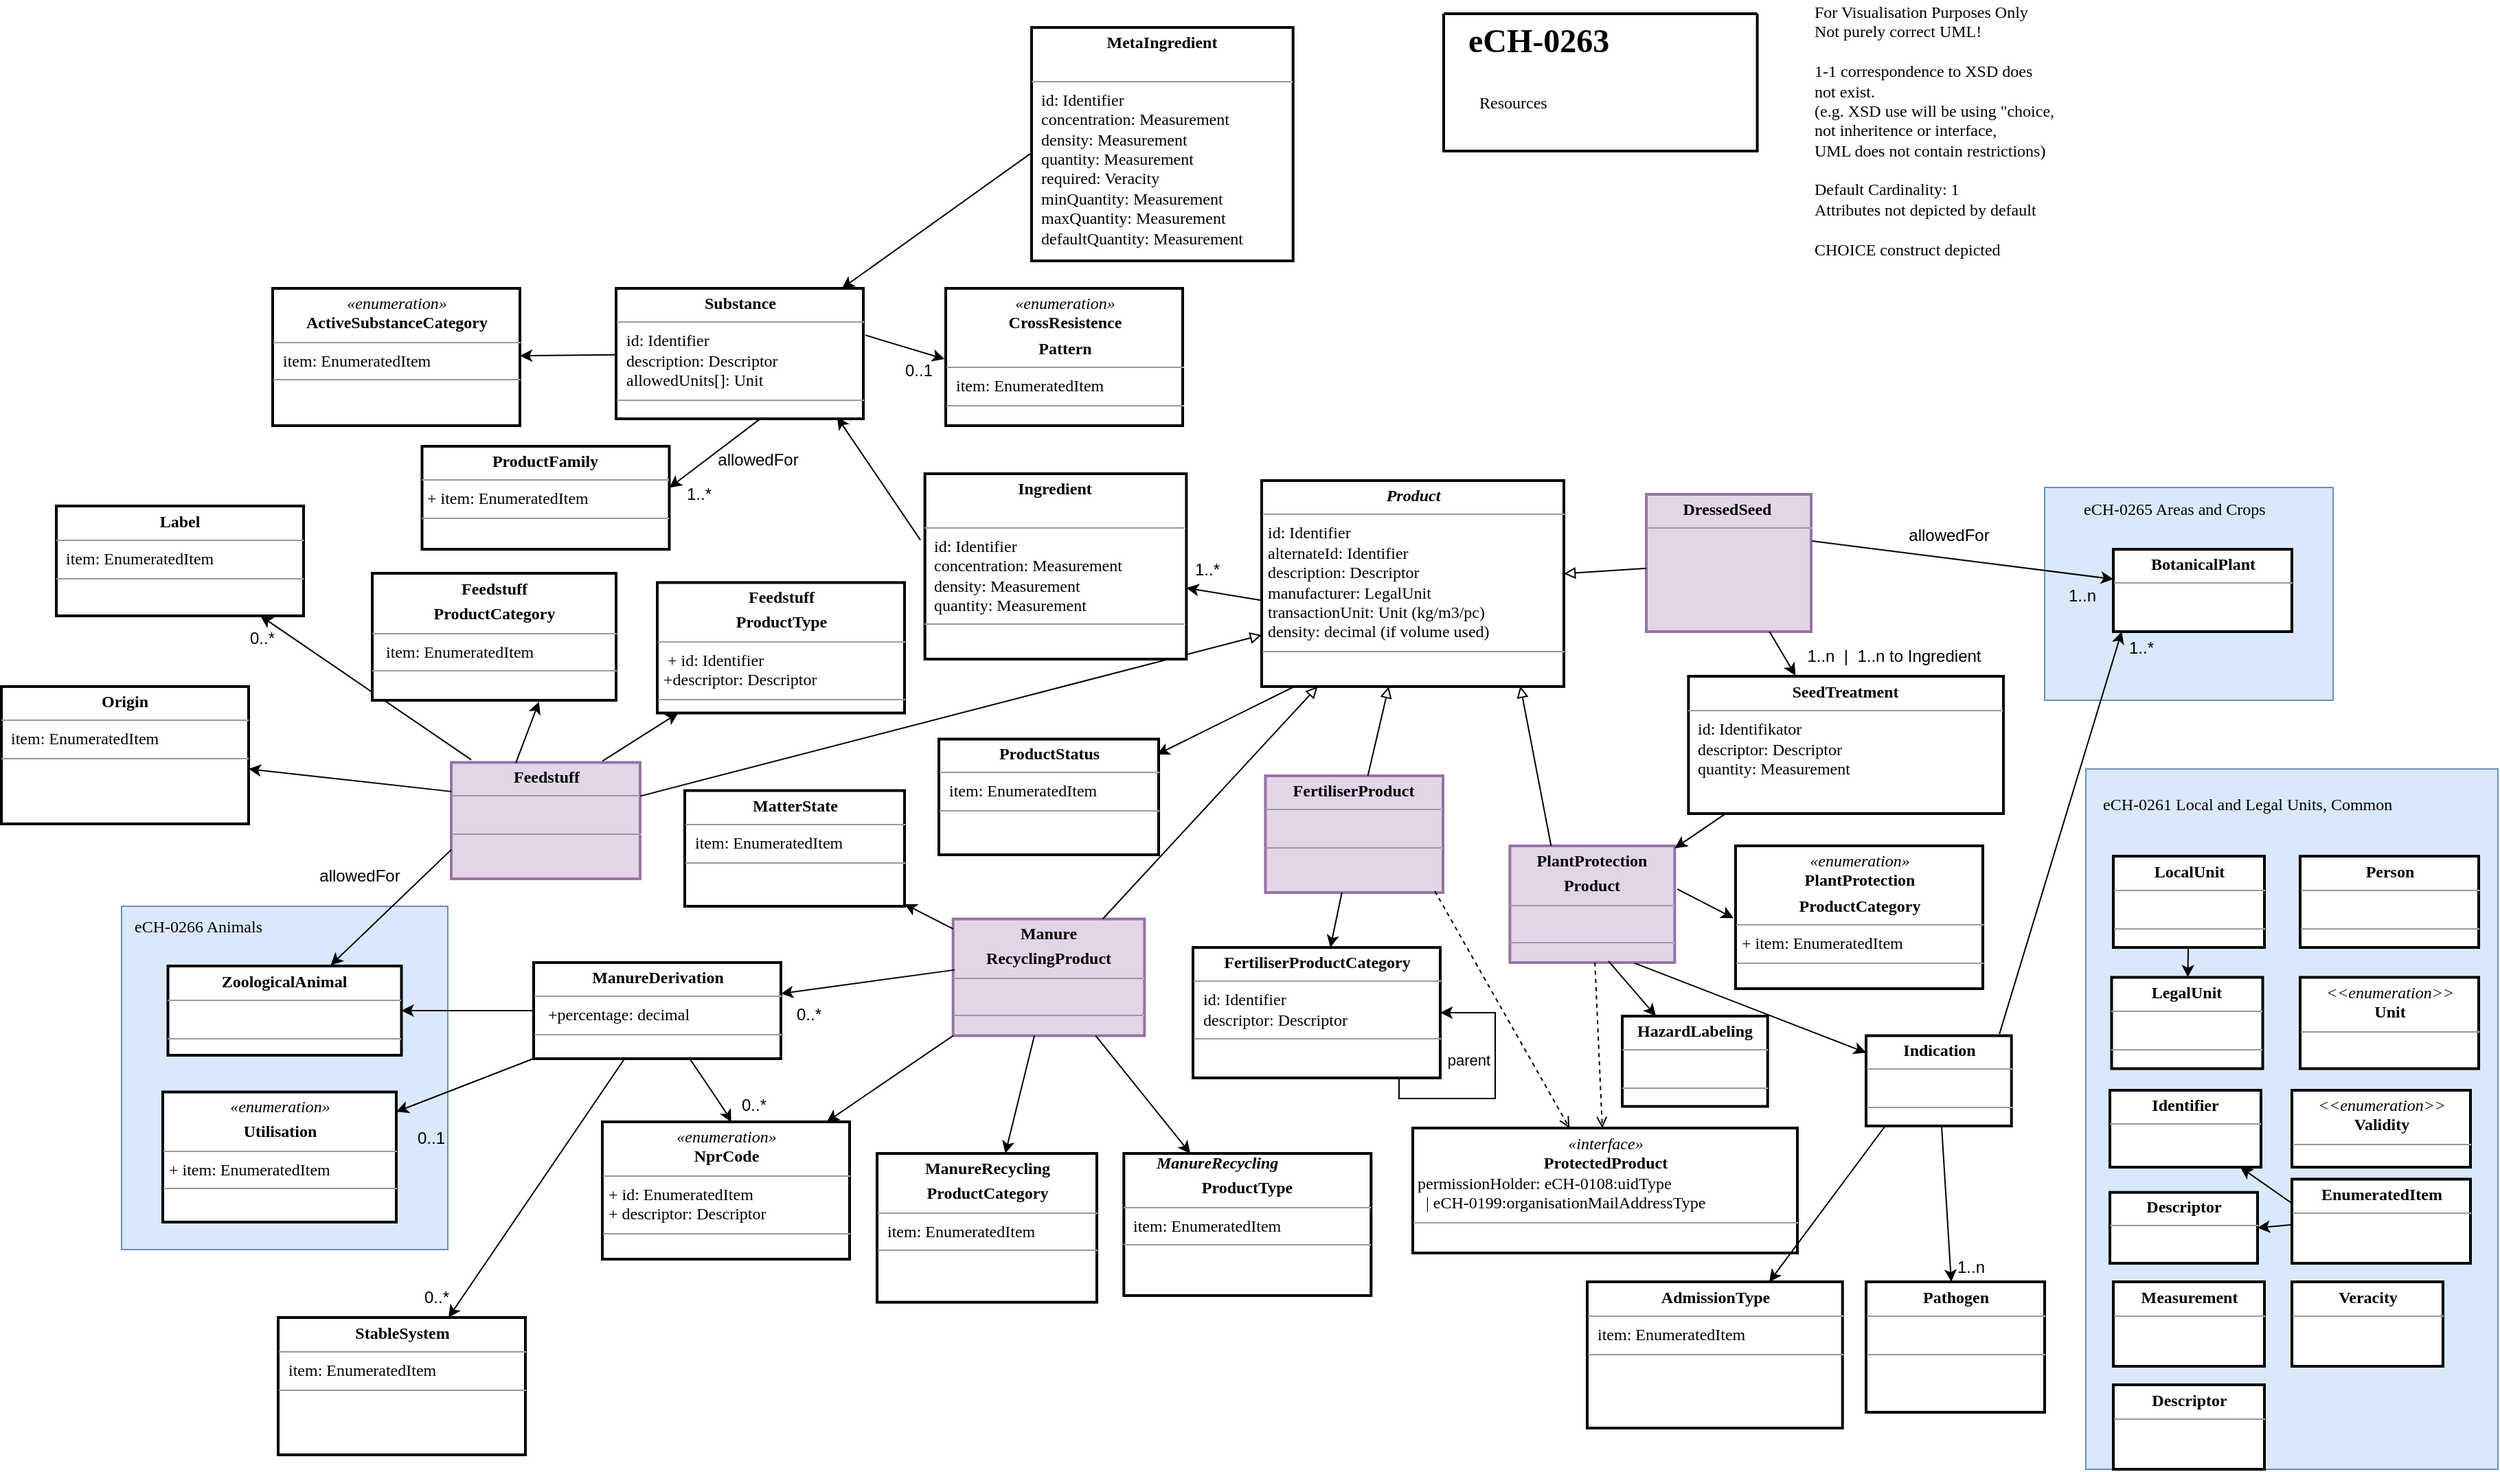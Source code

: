 <mxfile version="23.0.2" type="device">
  <diagram id="C5RBs43oDa-KdzZeNtuy" name="Page-1">
    <mxGraphModel dx="3926" dy="1088" grid="1" gridSize="10" guides="1" tooltips="1" connect="0" arrows="1" fold="1" page="1" pageScale="1" pageWidth="2336" pageHeight="1654" math="0" shadow="0">
      <root>
        <mxCell id="WIyWlLk6GJQsqaUBKTNV-0" />
        <mxCell id="WIyWlLk6GJQsqaUBKTNV-1" parent="WIyWlLk6GJQsqaUBKTNV-0" />
        <mxCell id="9_fdUrSxjmN1W93VfHhp-2" value="" style="rounded=0;whiteSpace=wrap;html=1;fillColor=#dae8fc;strokeColor=#6c8ebf;fontFamily=Verdana;" parent="WIyWlLk6GJQsqaUBKTNV-1" vertex="1">
          <mxGeometry x="-672.5" y="590" width="300" height="510" as="geometry" />
        </mxCell>
        <mxCell id="9_fdUrSxjmN1W93VfHhp-12" value="&lt;p style=&quot;margin:0px;margin-top:4px;text-align:center;&quot;&gt;&lt;b&gt;Identifier&lt;/b&gt;&lt;/p&gt;&lt;hr size=&quot;1&quot;&gt;&lt;p style=&quot;margin:0px;margin-left:4px;&quot;&gt;&lt;br&gt;&lt;/p&gt;" style="verticalAlign=top;align=left;overflow=fill;fontSize=12;fontFamily=Verdana;html=1;sketch=0;strokeWidth=2;" parent="WIyWlLk6GJQsqaUBKTNV-1" vertex="1">
          <mxGeometry x="-655" y="824" width="110" height="56" as="geometry" />
        </mxCell>
        <mxCell id="A5fvS7BDDAw0l9XVEY4Y-33" value="&lt;p style=&quot;margin:0px;margin-top:4px;text-align:center;&quot;&gt;&lt;b&gt;EnumeratedItem&lt;/b&gt;&lt;/p&gt;&lt;hr size=&quot;1&quot;&gt;&lt;p style=&quot;margin:0px;margin-left:4px;&quot;&gt;&lt;br&gt;&lt;/p&gt;" style="verticalAlign=top;align=left;overflow=fill;fontSize=12;fontFamily=Verdana;html=1;sketch=0;strokeWidth=2;" parent="WIyWlLk6GJQsqaUBKTNV-1" vertex="1">
          <mxGeometry x="-522.5" y="888.75" width="130" height="61.25" as="geometry" />
        </mxCell>
        <mxCell id="A5fvS7BDDAw0l9XVEY4Y-54" value="&lt;p style=&quot;margin:0px;margin-top:4px;text-align:center;&quot;&gt;&lt;b&gt;LocalUnit&lt;/b&gt;&lt;/p&gt;&lt;hr size=&quot;1&quot;&gt;&lt;p style=&quot;margin:0px;margin-left:4px;&quot;&gt;&amp;nbsp;&lt;br&gt;&lt;/p&gt;&lt;hr size=&quot;1&quot;&gt;&lt;p style=&quot;margin:0px;margin-left:4px;&quot;&gt;&lt;br&gt;&lt;/p&gt;" style="verticalAlign=top;align=left;overflow=fill;fontSize=12;fontFamily=Verdana;html=1;sketch=0;strokeWidth=2;" parent="WIyWlLk6GJQsqaUBKTNV-1" vertex="1">
          <mxGeometry x="-652.5" y="653.5" width="110" height="66.5" as="geometry" />
        </mxCell>
        <mxCell id="A5fvS7BDDAw0l9XVEY4Y-61" value="" style="endArrow=classic;html=1;sketch=0;fontFamily=Verdana;curved=1;" parent="WIyWlLk6GJQsqaUBKTNV-1" source="A5fvS7BDDAw0l9XVEY4Y-54" target="Fh2eQYCEiK_2gspSJ3Qt-0" edge="1">
          <mxGeometry width="50" height="50" relative="1" as="geometry">
            <mxPoint x="-477.5" y="1237.5" as="sourcePoint" />
            <mxPoint x="-562.78" y="792.836" as="targetPoint" />
          </mxGeometry>
        </mxCell>
        <mxCell id="A5fvS7BDDAw0l9XVEY4Y-96" value="" style="swimlane;startSize=0;sketch=0;fontFamily=Verdana;strokeWidth=2;" parent="WIyWlLk6GJQsqaUBKTNV-1" vertex="1">
          <mxGeometry x="-1140" y="40" width="228.3" height="100" as="geometry" />
        </mxCell>
        <mxCell id="9_fdUrSxjmN1W93VfHhp-1" value="&lt;h1&gt;&lt;span style=&quot;background-color: initial;&quot;&gt;eCH-0263&lt;/span&gt;&lt;/h1&gt;&lt;div&gt;&lt;br&gt;&lt;/div&gt;" style="text;html=1;strokeColor=none;fillColor=none;spacing=5;spacingTop=-20;whiteSpace=wrap;overflow=hidden;rounded=0;strokeWidth=2;fontFamily=Verdana;" parent="A5fvS7BDDAw0l9XVEY4Y-96" vertex="1">
          <mxGeometry x="13.3" width="195.7" height="80" as="geometry" />
        </mxCell>
        <mxCell id="A5fvS7BDDAw0l9XVEY4Y-100" value="Resources" style="text;html=1;strokeColor=none;fillColor=none;align=left;verticalAlign=middle;whiteSpace=wrap;rounded=0;strokeWidth=2;fontFamily=Verdana;" parent="A5fvS7BDDAw0l9XVEY4Y-96" vertex="1">
          <mxGeometry x="23.6" y="50" width="226.4" height="30" as="geometry" />
        </mxCell>
        <mxCell id="A5fvS7BDDAw0l9XVEY4Y-97" value="For Visualisation Purposes Only&lt;br&gt;Not purely correct UML!&lt;br&gt;&lt;br&gt;1-1 correspondence to XSD does &lt;br&gt;not exist.&lt;br&gt;(e.g. XSD use will be using &quot;choice,&lt;br&gt;not inheritence or interface,&lt;br&gt;UML does not contain restrictions)&lt;br&gt;&lt;br&gt;Default Cardinality: 1&lt;br&gt;Attributes not depicted by default&lt;br&gt;&lt;br&gt;CHOICE construct depicted" style="text;html=1;strokeColor=none;fillColor=none;align=left;verticalAlign=middle;whiteSpace=wrap;rounded=0;strokeWidth=2;fontFamily=Verdana;" parent="WIyWlLk6GJQsqaUBKTNV-1" vertex="1">
          <mxGeometry x="-872.5" y="110" width="450" height="30" as="geometry" />
        </mxCell>
        <mxCell id="3pSlS8YH4z9lj6zPETBl-3" value="v&amp;nbsp; &amp;nbsp; &amp;nbsp; &amp;nbsp; &amp;nbsp; &amp;nbsp; &amp;nbsp;&amp;nbsp;" style="rounded=0;whiteSpace=wrap;html=1;fillColor=#dae8fc;strokeColor=#6c8ebf;fontFamily=Verdana;" parent="WIyWlLk6GJQsqaUBKTNV-1" vertex="1">
          <mxGeometry x="-702.5" y="385" width="210" height="155" as="geometry" />
        </mxCell>
        <mxCell id="3pSlS8YH4z9lj6zPETBl-47" value="&lt;p style=&quot;margin:0px;margin-top:4px;text-align:center;&quot;&gt;&lt;b&gt;Person&lt;/b&gt;&lt;/p&gt;&lt;hr size=&quot;1&quot;&gt;&lt;p style=&quot;margin:0px;margin-left:4px;&quot;&gt;&amp;nbsp;&lt;br&gt;&lt;/p&gt;&lt;hr size=&quot;1&quot;&gt;&lt;p style=&quot;margin:0px;margin-left:4px;&quot;&gt;&lt;br&gt;&lt;/p&gt;" style="verticalAlign=top;align=left;overflow=fill;fontSize=12;fontFamily=Verdana;html=1;sketch=0;strokeWidth=2;" parent="WIyWlLk6GJQsqaUBKTNV-1" vertex="1">
          <mxGeometry x="-516.5" y="653.5" width="130" height="66.5" as="geometry" />
        </mxCell>
        <mxCell id="fq_hDrngQvyFMPAxzldU-8" value="&lt;p style=&quot;margin:0px;margin-top:4px;text-align:center;&quot;&gt;&lt;b&gt;Manure&lt;/b&gt;&lt;/p&gt;&lt;p style=&quot;margin:0px;margin-top:4px;text-align:center;&quot;&gt;&lt;b&gt;RecyclingProduct&lt;/b&gt;&lt;/p&gt;&lt;hr size=&quot;1&quot;&gt;&lt;p style=&quot;margin:0px;margin-left:4px;&quot;&gt;&amp;nbsp;&lt;br&gt;&lt;/p&gt;&lt;hr size=&quot;1&quot;&gt;&lt;p style=&quot;margin:0px;margin-left:4px;&quot;&gt;&lt;br&gt;&lt;/p&gt;" style="verticalAlign=top;align=left;overflow=fill;fontSize=12;fontFamily=Verdana;html=1;sketch=0;strokeWidth=2;fillColor=#e1d5e7;strokeColor=#9673a6;" parent="WIyWlLk6GJQsqaUBKTNV-1" vertex="1">
          <mxGeometry x="-1497.15" y="699.25" width="139.3" height="85" as="geometry" />
        </mxCell>
        <mxCell id="fq_hDrngQvyFMPAxzldU-10" value="&lt;p style=&quot;margin:0px;margin-top:4px;text-align:center;&quot;&gt;&lt;b&gt;PlantProtection&lt;/b&gt;&lt;/p&gt;&lt;p style=&quot;margin:0px;margin-top:4px;text-align:center;&quot;&gt;&lt;b&gt;Product&lt;/b&gt;&lt;/p&gt;&lt;hr size=&quot;1&quot;&gt;&lt;p style=&quot;margin:0px;margin-left:4px;&quot;&gt;&amp;nbsp;&lt;br&gt;&lt;/p&gt;&lt;hr size=&quot;1&quot;&gt;&lt;p style=&quot;margin:0px;margin-left:4px;&quot;&gt;&lt;br&gt;&lt;/p&gt;" style="verticalAlign=top;align=left;overflow=fill;fontSize=12;fontFamily=Verdana;html=1;sketch=0;strokeWidth=2;fillColor=#e1d5e7;strokeColor=#9673a6;" parent="WIyWlLk6GJQsqaUBKTNV-1" vertex="1">
          <mxGeometry x="-1091.8" y="646" width="120" height="85" as="geometry" />
        </mxCell>
        <mxCell id="fq_hDrngQvyFMPAxzldU-11" value="&lt;p style=&quot;margin:0px;margin-top:4px;text-align:center;&quot;&gt;&lt;b&gt;Feedstuff&lt;/b&gt;&lt;/p&gt;&lt;hr size=&quot;1&quot;&gt;&lt;p style=&quot;margin:0px;margin-left:4px;&quot;&gt;&amp;nbsp;&lt;br&gt;&lt;/p&gt;&lt;p style=&quot;margin:0px;margin-left:4px;&quot;&gt;&lt;/p&gt;&lt;hr size=&quot;1&quot;&gt;&lt;p style=&quot;margin:0px;margin-left:4px;&quot;&gt;&lt;br&gt;&lt;/p&gt;" style="verticalAlign=top;align=left;overflow=fill;fontSize=12;fontFamily=Verdana;html=1;sketch=0;strokeWidth=2;fillColor=#e1d5e7;strokeColor=#9673a6;" parent="WIyWlLk6GJQsqaUBKTNV-1" vertex="1">
          <mxGeometry x="-1862.5" y="585.25" width="137.5" height="84.75" as="geometry" />
        </mxCell>
        <mxCell id="fq_hDrngQvyFMPAxzldU-21" value="" style="endArrow=classic;html=1;sketch=0;fontFamily=Verdana;curved=1;" parent="WIyWlLk6GJQsqaUBKTNV-1" source="fq_hDrngQvyFMPAxzldU-8" target="ZqzKbb4cEfQE_WqFz7V7-3" edge="1">
          <mxGeometry width="50" height="50" relative="1" as="geometry">
            <mxPoint x="-891.81" y="870.45" as="sourcePoint" />
            <mxPoint x="-1071.3" y="1201.015" as="targetPoint" />
          </mxGeometry>
        </mxCell>
        <mxCell id="fq_hDrngQvyFMPAxzldU-26" value="&lt;p style=&quot;margin:0px;margin-top:4px;text-align:center;&quot;&gt;&lt;b&gt;DressedSeed&lt;/b&gt;&lt;span style=&quot;background-color: initial; text-align: left;&quot;&gt;&amp;nbsp;&lt;/span&gt;&lt;/p&gt;&lt;hr size=&quot;1&quot;&gt;&lt;p style=&quot;margin:0px;margin-left:4px;&quot;&gt;&lt;br&gt;&lt;/p&gt;" style="verticalAlign=top;align=left;overflow=fill;fontSize=12;fontFamily=Verdana;html=1;sketch=0;strokeWidth=2;fillColor=#e1d5e7;strokeColor=#9673a6;" parent="WIyWlLk6GJQsqaUBKTNV-1" vertex="1">
          <mxGeometry x="-992.5" y="390" width="120" height="100" as="geometry" />
        </mxCell>
        <mxCell id="fq_hDrngQvyFMPAxzldU-39" value="" style="endArrow=classic;html=1;sketch=0;fontFamily=Verdana;curved=1;exitX=0.757;exitY=1.005;exitDx=0;exitDy=0;exitPerimeter=0;" parent="WIyWlLk6GJQsqaUBKTNV-1" source="fq_hDrngQvyFMPAxzldU-10" target="ZqzKbb4cEfQE_WqFz7V7-2" edge="1">
          <mxGeometry width="50" height="50" relative="1" as="geometry">
            <mxPoint x="-615.311" y="860.5" as="sourcePoint" />
            <mxPoint x="-583.537" y="831" as="targetPoint" />
          </mxGeometry>
        </mxCell>
        <mxCell id="fq_hDrngQvyFMPAxzldU-55" value="&lt;p style=&quot;margin:0px;margin-top:4px;text-align:center;&quot;&gt;&lt;b&gt;&lt;i&gt;Product&lt;/i&gt;&lt;/b&gt;&lt;/p&gt;&lt;hr size=&quot;1&quot;&gt;&lt;p style=&quot;margin:0px;margin-left:4px;&quot;&gt;id: Identifier&lt;br&gt;&lt;/p&gt;&lt;p style=&quot;margin:0px;margin-left:4px;&quot;&gt;alternateId: Identifier&lt;/p&gt;&lt;p style=&quot;margin:0px;margin-left:4px;&quot;&gt;description: Descriptor&amp;nbsp;&lt;/p&gt;&lt;p style=&quot;margin:0px;margin-left:4px;&quot;&gt;manufacturer: LegalUnit&lt;/p&gt;&lt;p style=&quot;margin:0px;margin-left:4px;&quot;&gt;transactionUnit: Unit (kg/m3/pc)&lt;/p&gt;&lt;p style=&quot;margin:0px;margin-left:4px;&quot;&gt;density:&amp;nbsp;&lt;span style=&quot;background-color: initial;&quot;&gt;decimal (if volume used)&lt;/span&gt;&lt;/p&gt;&lt;hr size=&quot;1&quot;&gt;&lt;p style=&quot;margin:0px;margin-left:4px;&quot;&gt;&lt;br&gt;&lt;/p&gt;" style="verticalAlign=top;align=left;overflow=fill;fontSize=12;fontFamily=Verdana;html=1;sketch=0;strokeWidth=2;" parent="WIyWlLk6GJQsqaUBKTNV-1" vertex="1">
          <mxGeometry x="-1272.5" y="380" width="220" height="150" as="geometry" />
        </mxCell>
        <mxCell id="fq_hDrngQvyFMPAxzldU-65" value="" style="endArrow=block;html=1;sketch=0;fontFamily=Verdana;curved=1;endFill=0;entryX=0;entryY=0.75;entryDx=0;entryDy=0;" parent="WIyWlLk6GJQsqaUBKTNV-1" source="fq_hDrngQvyFMPAxzldU-11" target="fq_hDrngQvyFMPAxzldU-55" edge="1">
          <mxGeometry width="50" height="50" relative="1" as="geometry">
            <mxPoint x="-890.17" y="825.68" as="sourcePoint" />
            <mxPoint x="-897.862" y="797.75" as="targetPoint" />
          </mxGeometry>
        </mxCell>
        <mxCell id="fq_hDrngQvyFMPAxzldU-67" value="" style="endArrow=block;html=1;sketch=0;fontFamily=Verdana;curved=1;endFill=0;exitX=0.25;exitY=0;exitDx=0;exitDy=0;entryX=0.856;entryY=0.998;entryDx=0;entryDy=0;entryPerimeter=0;" parent="WIyWlLk6GJQsqaUBKTNV-1" source="fq_hDrngQvyFMPAxzldU-10" target="fq_hDrngQvyFMPAxzldU-55" edge="1">
          <mxGeometry width="50" height="50" relative="1" as="geometry">
            <mxPoint x="-1073.5" y="717.5" as="sourcePoint" />
            <mxPoint x="-1026.1" y="543.5" as="targetPoint" />
          </mxGeometry>
        </mxCell>
        <mxCell id="fq_hDrngQvyFMPAxzldU-69" value="" style="endArrow=block;html=1;sketch=0;fontFamily=Verdana;curved=1;endFill=0;" parent="WIyWlLk6GJQsqaUBKTNV-1" source="fq_hDrngQvyFMPAxzldU-26" target="fq_hDrngQvyFMPAxzldU-55" edge="1">
          <mxGeometry width="50" height="50" relative="1" as="geometry">
            <mxPoint x="-1136.371" y="902.88" as="sourcePoint" />
            <mxPoint x="-1214.88" y="662.325" as="targetPoint" />
          </mxGeometry>
        </mxCell>
        <mxCell id="Fh2eQYCEiK_2gspSJ3Qt-0" value="&lt;p style=&quot;margin:0px;margin-top:4px;text-align:center;&quot;&gt;&lt;b&gt;LegalUnit&lt;/b&gt;&lt;/p&gt;&lt;hr size=&quot;1&quot;&gt;&lt;p style=&quot;margin:0px;margin-left:4px;&quot;&gt;&amp;nbsp;&lt;br&gt;&lt;/p&gt;&lt;hr size=&quot;1&quot;&gt;&lt;p style=&quot;margin:0px;margin-left:4px;&quot;&gt;&lt;br&gt;&lt;/p&gt;" style="verticalAlign=top;align=left;overflow=fill;fontSize=12;fontFamily=Verdana;html=1;sketch=0;strokeWidth=2;" parent="WIyWlLk6GJQsqaUBKTNV-1" vertex="1">
          <mxGeometry x="-653.75" y="741.75" width="110" height="66.5" as="geometry" />
        </mxCell>
        <mxCell id="fq_hDrngQvyFMPAxzldU-75" value="&lt;p style=&quot;margin:0px;margin-top:4px;text-align:center;&quot;&gt;&lt;b&gt;Descriptor&lt;/b&gt;&lt;/p&gt;&lt;hr size=&quot;1&quot;&gt;&lt;p style=&quot;margin:0px;margin-left:4px;&quot;&gt;&lt;br&gt;&lt;/p&gt;" style="verticalAlign=top;align=left;overflow=fill;fontSize=12;fontFamily=Verdana;html=1;sketch=0;strokeWidth=2;" parent="WIyWlLk6GJQsqaUBKTNV-1" vertex="1">
          <mxGeometry x="-655" y="898.37" width="107.5" height="51.63" as="geometry" />
        </mxCell>
        <mxCell id="fq_hDrngQvyFMPAxzldU-76" value="eCH-0261 Local and Legal Units, Common" style="text;html=1;strokeColor=none;fillColor=none;align=left;verticalAlign=middle;whiteSpace=wrap;rounded=0;strokeWidth=2;fontFamily=Verdana;" parent="WIyWlLk6GJQsqaUBKTNV-1" vertex="1">
          <mxGeometry x="-662" y="580" width="290" height="72.5" as="geometry" />
        </mxCell>
        <mxCell id="fq_hDrngQvyFMPAxzldU-77" value="eCH-0265 Areas and Crops" style="text;html=1;strokeColor=none;fillColor=none;align=left;verticalAlign=middle;whiteSpace=wrap;rounded=0;strokeWidth=2;fontFamily=Verdana;" parent="WIyWlLk6GJQsqaUBKTNV-1" vertex="1">
          <mxGeometry x="-676.5" y="386.25" width="204" height="30" as="geometry" />
        </mxCell>
        <mxCell id="fq_hDrngQvyFMPAxzldU-80" value="" style="endArrow=classic;html=1;sketch=0;fontFamily=Verdana;curved=1;exitX=-0.004;exitY=0.281;exitDx=0;exitDy=0;exitPerimeter=0;" parent="WIyWlLk6GJQsqaUBKTNV-1" source="A5fvS7BDDAw0l9XVEY4Y-33" target="9_fdUrSxjmN1W93VfHhp-12" edge="1">
          <mxGeometry width="50" height="50" relative="1" as="geometry">
            <mxPoint x="-321.05" y="993.5" as="sourcePoint" />
            <mxPoint x="-482.5" y="991.5" as="targetPoint" />
          </mxGeometry>
        </mxCell>
        <mxCell id="fq_hDrngQvyFMPAxzldU-83" value="" style="endArrow=classic;html=1;sketch=0;fontFamily=Verdana;curved=1;entryX=1;entryY=0.5;entryDx=0;entryDy=0;exitX=-0.008;exitY=0.542;exitDx=0;exitDy=0;exitPerimeter=0;" parent="WIyWlLk6GJQsqaUBKTNV-1" source="A5fvS7BDDAw0l9XVEY4Y-33" target="fq_hDrngQvyFMPAxzldU-75" edge="1">
          <mxGeometry width="50" height="50" relative="1" as="geometry">
            <mxPoint x="-622.5" y="1163.5" as="sourcePoint" />
            <mxPoint x="-812.299" y="881.75" as="targetPoint" />
          </mxGeometry>
        </mxCell>
        <mxCell id="fq_hDrngQvyFMPAxzldU-91" value="" style="endArrow=classic;html=1;sketch=0;fontFamily=Verdana;curved=1;entryX=-0.008;entryY=0.506;entryDx=0;entryDy=0;entryPerimeter=0;exitX=1.015;exitY=0.37;exitDx=0;exitDy=0;exitPerimeter=0;" parent="WIyWlLk6GJQsqaUBKTNV-1" source="fq_hDrngQvyFMPAxzldU-10" target="ZqzKbb4cEfQE_WqFz7V7-0" edge="1">
          <mxGeometry width="50" height="50" relative="1" as="geometry">
            <mxPoint x="-891.8" y="487.415" as="sourcePoint" />
            <mxPoint x="-1004.68" y="499.863" as="targetPoint" />
          </mxGeometry>
        </mxCell>
        <mxCell id="fq_hDrngQvyFMPAxzldU-93" value="&lt;p style=&quot;margin:0px;margin-top:4px;text-align:center;&quot;&gt;&lt;b&gt;FertiliserProduct&lt;/b&gt;&lt;/p&gt;&lt;hr size=&quot;1&quot;&gt;&lt;p style=&quot;margin:0px;margin-left:4px;&quot;&gt;&amp;nbsp;&lt;br&gt;&lt;/p&gt;&lt;hr size=&quot;1&quot;&gt;&lt;p style=&quot;margin:0px;margin-left:4px;&quot;&gt;&lt;br&gt;&lt;/p&gt;" style="verticalAlign=top;align=left;overflow=fill;fontSize=12;fontFamily=Verdana;html=1;sketch=0;strokeWidth=2;fillColor=#e1d5e7;strokeColor=#9673a6;" parent="WIyWlLk6GJQsqaUBKTNV-1" vertex="1">
          <mxGeometry x="-1269.8" y="595" width="129.3" height="85" as="geometry" />
        </mxCell>
        <mxCell id="fq_hDrngQvyFMPAxzldU-98" value="" style="endArrow=block;html=1;sketch=0;fontFamily=Verdana;curved=1;endFill=0;" parent="WIyWlLk6GJQsqaUBKTNV-1" source="fq_hDrngQvyFMPAxzldU-8" target="fq_hDrngQvyFMPAxzldU-55" edge="1">
          <mxGeometry width="50" height="50" relative="1" as="geometry">
            <mxPoint x="-1128.35" y="1052.5" as="sourcePoint" />
            <mxPoint x="-1202.5" y="1052.5" as="targetPoint" />
          </mxGeometry>
        </mxCell>
        <mxCell id="fq_hDrngQvyFMPAxzldU-123" value="" style="endArrow=block;html=1;sketch=0;fontFamily=Verdana;curved=1;endFill=0;" parent="WIyWlLk6GJQsqaUBKTNV-1" source="fq_hDrngQvyFMPAxzldU-93" target="fq_hDrngQvyFMPAxzldU-55" edge="1">
          <mxGeometry width="50" height="50" relative="1" as="geometry">
            <mxPoint x="-1004.9" y="863.5" as="sourcePoint" />
            <mxPoint x="-1076.666" y="543.5" as="targetPoint" />
          </mxGeometry>
        </mxCell>
        <mxCell id="fq_hDrngQvyFMPAxzldU-125" value="" style="endArrow=classic;html=1;sketch=0;fontFamily=Verdana;curved=1;exitX=1.006;exitY=0.34;exitDx=0;exitDy=0;exitPerimeter=0;" parent="WIyWlLk6GJQsqaUBKTNV-1" source="fq_hDrngQvyFMPAxzldU-26" target="fq_hDrngQvyFMPAxzldU-141" edge="1">
          <mxGeometry width="50" height="50" relative="1" as="geometry">
            <mxPoint x="-804.225" y="957" as="sourcePoint" />
            <mxPoint x="-791.148" y="1020" as="targetPoint" />
          </mxGeometry>
        </mxCell>
        <mxCell id="fq_hDrngQvyFMPAxzldU-140" value="" style="endArrow=open;html=1;sketch=0;fontFamily=Verdana;curved=1;endFill=0;dashed=1;" parent="WIyWlLk6GJQsqaUBKTNV-1" source="fq_hDrngQvyFMPAxzldU-10" target="ZqzKbb4cEfQE_WqFz7V7-59" edge="1">
          <mxGeometry width="50" height="50" relative="1" as="geometry">
            <mxPoint x="-1091.8" y="988.793" as="sourcePoint" />
            <mxPoint x="-994.68" y="955.369" as="targetPoint" />
          </mxGeometry>
        </mxCell>
        <mxCell id="fq_hDrngQvyFMPAxzldU-141" value="&lt;p style=&quot;margin:0px;margin-top:4px;text-align:center;&quot;&gt;&lt;b&gt;BotanicalPlant&lt;/b&gt;&lt;/p&gt;&lt;hr size=&quot;1&quot;&gt;&lt;p style=&quot;margin:0px;margin-left:4px;&quot;&gt;&lt;br&gt;&lt;/p&gt;" style="verticalAlign=top;align=left;overflow=fill;fontSize=12;fontFamily=Verdana;html=1;sketch=0;strokeWidth=2;" parent="WIyWlLk6GJQsqaUBKTNV-1" vertex="1">
          <mxGeometry x="-652.5" y="430" width="130" height="60" as="geometry" />
        </mxCell>
        <mxCell id="ZqzKbb4cEfQE_WqFz7V7-0" value="&lt;p style=&quot;margin:0px;margin-top:4px;text-align:center;&quot;&gt;&lt;i&gt;«enumeration»&lt;/i&gt;&lt;br&gt;&lt;b&gt;PlantProtection&lt;/b&gt;&lt;/p&gt;&lt;p style=&quot;margin:0px;margin-top:4px;text-align:center;&quot;&gt;&lt;b&gt;ProductCategory&lt;/b&gt;&lt;/p&gt;&lt;hr size=&quot;1&quot;&gt;&lt;p style=&quot;margin:0px;margin-left:4px;&quot;&gt;+ item: EnumeratedItem&lt;br&gt;&lt;/p&gt;&lt;hr size=&quot;1&quot;&gt;&lt;p style=&quot;margin:0px;margin-left:4px;&quot;&gt;&lt;br&gt;&lt;/p&gt;" style="verticalAlign=top;align=left;overflow=fill;fontSize=12;fontFamily=Verdana;html=1;sketch=0;strokeWidth=2;" parent="WIyWlLk6GJQsqaUBKTNV-1" vertex="1">
          <mxGeometry x="-927.5" y="646" width="180" height="104" as="geometry" />
        </mxCell>
        <mxCell id="ZqzKbb4cEfQE_WqFz7V7-2" value="&lt;p style=&quot;margin:0px;margin-top:4px;text-align:center;&quot;&gt;&lt;b style=&quot;background-color: initial;&quot;&gt;Indication&lt;/b&gt;&lt;/p&gt;&lt;hr size=&quot;1&quot;&gt;&lt;p style=&quot;margin:0px;margin-left:4px;&quot;&gt;&amp;nbsp;&lt;br&gt;&lt;/p&gt;&lt;hr size=&quot;1&quot;&gt;&lt;p style=&quot;margin:0px;margin-left:4px;&quot;&gt;&lt;br&gt;&lt;/p&gt;" style="verticalAlign=top;align=left;overflow=fill;fontSize=12;fontFamily=Verdana;html=1;sketch=0;strokeWidth=2;" parent="WIyWlLk6GJQsqaUBKTNV-1" vertex="1">
          <mxGeometry x="-832.5" y="784.25" width="105.85" height="65.75" as="geometry" />
        </mxCell>
        <mxCell id="ZqzKbb4cEfQE_WqFz7V7-3" value="&lt;i style=&quot;border-color: var(--border-color); text-align: center;&quot;&gt;&lt;span style=&quot;white-space: pre;&quot;&gt; &lt;/span&gt;&amp;nbsp; &amp;nbsp; &amp;nbsp; &amp;nbsp;&lt;b style=&quot;background-color: initial;&quot;&gt;ManureRecycling&lt;/b&gt;&lt;br&gt;&lt;/i&gt;&lt;p style=&quot;margin:0px;margin-top:4px;text-align:center;&quot;&gt;&lt;b&gt;ProductType&lt;/b&gt;&lt;/p&gt;&lt;hr size=&quot;1&quot;&gt;&lt;p style=&quot;margin:0px;margin-left:4px;&quot;&gt;&amp;nbsp;item: EnumeratedItem&lt;br&gt;&lt;/p&gt;&lt;hr size=&quot;1&quot;&gt;&lt;p style=&quot;margin:0px;margin-left:4px;&quot;&gt;&lt;br&gt;&lt;/p&gt;" style="verticalAlign=top;align=left;overflow=fill;fontSize=12;fontFamily=Verdana;html=1;sketch=0;strokeWidth=2;" parent="WIyWlLk6GJQsqaUBKTNV-1" vertex="1">
          <mxGeometry x="-1372.85" y="870" width="180" height="103.5" as="geometry" />
        </mxCell>
        <mxCell id="ZqzKbb4cEfQE_WqFz7V7-11" value="" style="rounded=0;whiteSpace=wrap;html=1;fillColor=#dae8fc;strokeColor=#6c8ebf;fontFamily=Verdana;" parent="WIyWlLk6GJQsqaUBKTNV-1" vertex="1">
          <mxGeometry x="-2102.5" y="690" width="237.5" height="250" as="geometry" />
        </mxCell>
        <mxCell id="ZqzKbb4cEfQE_WqFz7V7-12" value="eCH-0266 Animals" style="text;html=1;strokeColor=none;fillColor=none;align=left;verticalAlign=middle;whiteSpace=wrap;rounded=0;strokeWidth=2;fontFamily=Verdana;" parent="WIyWlLk6GJQsqaUBKTNV-1" vertex="1">
          <mxGeometry x="-2095" y="690" width="290" height="30" as="geometry" />
        </mxCell>
        <mxCell id="ZqzKbb4cEfQE_WqFz7V7-18" value="&lt;p style=&quot;margin:0px;margin-top:4px;text-align:center;&quot;&gt;&lt;b&gt;ZoologicalAnimal&lt;/b&gt;&lt;/p&gt;&lt;hr size=&quot;1&quot;&gt;&lt;p style=&quot;margin:0px;margin-left:4px;&quot;&gt;&amp;nbsp;&amp;nbsp;&lt;br&gt;&lt;/p&gt;&lt;hr size=&quot;1&quot;&gt;&lt;p style=&quot;margin:0px;margin-left:4px;&quot;&gt;&lt;br&gt;&lt;/p&gt;" style="verticalAlign=top;align=left;overflow=fill;fontSize=12;fontFamily=Verdana;html=1;sketch=0;strokeWidth=2;" parent="WIyWlLk6GJQsqaUBKTNV-1" vertex="1">
          <mxGeometry x="-2068.75" y="733.5" width="170" height="65" as="geometry" />
        </mxCell>
        <mxCell id="ZqzKbb4cEfQE_WqFz7V7-22" value="&lt;p style=&quot;margin:0px;margin-top:4px;text-align:center;&quot;&gt;&lt;b&gt;ManureDerivation&lt;/b&gt;&lt;/p&gt;&lt;hr size=&quot;1&quot;&gt;&lt;p style=&quot;margin:0px;margin-left:4px;&quot;&gt;&amp;nbsp; +percentage: decimal&lt;br&gt;&lt;/p&gt;&lt;hr size=&quot;1&quot;&gt;&lt;p style=&quot;margin:0px;margin-left:4px;&quot;&gt;&lt;br&gt;&lt;/p&gt;" style="verticalAlign=top;align=left;overflow=fill;fontSize=12;fontFamily=Verdana;html=1;sketch=0;strokeWidth=2;" parent="WIyWlLk6GJQsqaUBKTNV-1" vertex="1">
          <mxGeometry x="-1802.5" y="731" width="180" height="70" as="geometry" />
        </mxCell>
        <mxCell id="ZqzKbb4cEfQE_WqFz7V7-26" value="" style="endArrow=classic;html=1;sketch=0;fontFamily=Verdana;curved=1;entryX=1;entryY=0.5;entryDx=0;entryDy=0;" parent="WIyWlLk6GJQsqaUBKTNV-1" source="ZqzKbb4cEfQE_WqFz7V7-22" target="ZqzKbb4cEfQE_WqFz7V7-18" edge="1">
          <mxGeometry width="50" height="50" relative="1" as="geometry">
            <mxPoint x="-1763.91" y="1113.57" as="sourcePoint" />
            <mxPoint x="-1940" y="1118.818" as="targetPoint" />
          </mxGeometry>
        </mxCell>
        <mxCell id="ZqzKbb4cEfQE_WqFz7V7-40" value="&lt;p style=&quot;margin:0px;margin-top:4px;text-align:center;&quot;&gt;&lt;b&gt;StableSystem&lt;/b&gt;&lt;/p&gt;&lt;hr size=&quot;1&quot;&gt;&lt;p style=&quot;margin:0px;margin-left:4px;&quot;&gt;&amp;nbsp;item: EnumeratedItem&lt;br&gt;&lt;/p&gt;&lt;hr size=&quot;1&quot;&gt;&lt;p style=&quot;margin:0px;margin-left:4px;&quot;&gt;&lt;br&gt;&lt;/p&gt;" style="verticalAlign=top;align=left;overflow=fill;fontSize=12;fontFamily=Verdana;html=1;sketch=0;strokeWidth=2;" parent="WIyWlLk6GJQsqaUBKTNV-1" vertex="1">
          <mxGeometry x="-1988.5" y="989.5" width="180" height="100" as="geometry" />
        </mxCell>
        <mxCell id="ZqzKbb4cEfQE_WqFz7V7-42" value="" style="endArrow=classic;html=1;sketch=0;fontFamily=Verdana;curved=1;" parent="WIyWlLk6GJQsqaUBKTNV-1" source="ZqzKbb4cEfQE_WqFz7V7-22" target="ZqzKbb4cEfQE_WqFz7V7-40" edge="1">
          <mxGeometry width="50" height="50" relative="1" as="geometry">
            <mxPoint x="-1763.91" y="1113.57" as="sourcePoint" />
            <mxPoint x="-1940" y="1118.818" as="targetPoint" />
          </mxGeometry>
        </mxCell>
        <mxCell id="ZqzKbb4cEfQE_WqFz7V7-43" value="&lt;p style=&quot;margin:0px;margin-top:4px;text-align:center;&quot;&gt;&lt;i&gt;«enumeration»&lt;/i&gt;&lt;/p&gt;&lt;p style=&quot;margin:0px;margin-top:4px;text-align:center;&quot;&gt;&lt;b&gt;Utilisation&lt;/b&gt;&lt;/p&gt;&lt;hr size=&quot;1&quot;&gt;&lt;p style=&quot;margin:0px;margin-left:4px;&quot;&gt;+ item: EnumeratedItem&lt;br&gt;&lt;/p&gt;&lt;hr size=&quot;1&quot;&gt;&lt;p style=&quot;margin:0px;margin-left:4px;&quot;&gt;&lt;br&gt;&lt;/p&gt;" style="verticalAlign=top;align=left;overflow=fill;fontSize=12;fontFamily=Verdana;html=1;sketch=0;strokeWidth=2;" parent="WIyWlLk6GJQsqaUBKTNV-1" vertex="1">
          <mxGeometry x="-2072.5" y="825.25" width="170" height="94.75" as="geometry" />
        </mxCell>
        <mxCell id="ZqzKbb4cEfQE_WqFz7V7-44" value="" style="endArrow=classic;html=1;sketch=0;fontFamily=Verdana;curved=1;" parent="WIyWlLk6GJQsqaUBKTNV-1" source="ZqzKbb4cEfQE_WqFz7V7-22" target="ZqzKbb4cEfQE_WqFz7V7-43" edge="1">
          <mxGeometry width="50" height="50" relative="1" as="geometry">
            <mxPoint x="-1715.85" y="1141.5" as="sourcePoint" />
            <mxPoint x="-1857.648" y="1352.5" as="targetPoint" />
          </mxGeometry>
        </mxCell>
        <mxCell id="ZqzKbb4cEfQE_WqFz7V7-45" value="0..1" style="text;html=1;strokeColor=none;fillColor=none;align=center;verticalAlign=middle;whiteSpace=wrap;rounded=0;" parent="WIyWlLk6GJQsqaUBKTNV-1" vertex="1">
          <mxGeometry x="-1907.5" y="844" width="60" height="30" as="geometry" />
        </mxCell>
        <mxCell id="ZqzKbb4cEfQE_WqFz7V7-59" value="&lt;p style=&quot;margin:0px;margin-top:4px;text-align:center;&quot;&gt;&lt;i&gt;«interface»&lt;/i&gt;&lt;br&gt;&lt;b&gt;ProtectedProduct&lt;/b&gt;&lt;/p&gt;&amp;nbsp;permissionHolder: eCH-0108:uidType&lt;br&gt;&amp;nbsp; &amp;nbsp;| eCH-0199:organisationMailAddressType&lt;hr size=&quot;1&quot;&gt;&lt;p style=&quot;margin:0px;margin-left:4px;&quot;&gt;&amp;nbsp;&lt;br&gt;&lt;/p&gt;&lt;hr size=&quot;1&quot;&gt;&lt;p style=&quot;margin:0px;margin-left:4px;&quot;&gt;&lt;br&gt;&lt;/p&gt;" style="verticalAlign=top;align=left;overflow=fill;fontSize=12;fontFamily=Verdana;html=1;sketch=0;strokeWidth=2;" parent="WIyWlLk6GJQsqaUBKTNV-1" vertex="1">
          <mxGeometry x="-1162.5" y="851.5" width="280" height="91" as="geometry" />
        </mxCell>
        <mxCell id="ZqzKbb4cEfQE_WqFz7V7-60" value="" style="endArrow=open;html=1;sketch=0;fontFamily=Verdana;curved=1;endFill=0;dashed=1;exitX=0.954;exitY=0.988;exitDx=0;exitDy=0;exitPerimeter=0;" parent="WIyWlLk6GJQsqaUBKTNV-1" source="fq_hDrngQvyFMPAxzldU-93" target="ZqzKbb4cEfQE_WqFz7V7-59" edge="1">
          <mxGeometry width="50" height="50" relative="1" as="geometry">
            <mxPoint x="-994.68" y="761.334" as="sourcePoint" />
            <mxPoint x="-861.8" y="751" as="targetPoint" />
          </mxGeometry>
        </mxCell>
        <mxCell id="ZqzKbb4cEfQE_WqFz7V7-66" value="&lt;p style=&quot;margin:0px;margin-top:4px;text-align:center;&quot;&gt;&lt;b&gt;Origin&lt;/b&gt;&lt;/p&gt;&lt;hr size=&quot;1&quot;&gt;&lt;p style=&quot;margin:0px;margin-left:4px;&quot;&gt;&amp;nbsp;item: EnumeratedItem&lt;br&gt;&lt;/p&gt;&lt;hr size=&quot;1&quot;&gt;&lt;p style=&quot;margin:0px;margin-left:4px;&quot;&gt;&lt;br&gt;&lt;/p&gt;" style="verticalAlign=top;align=left;overflow=fill;fontSize=12;fontFamily=Verdana;html=1;sketch=0;strokeWidth=2;" parent="WIyWlLk6GJQsqaUBKTNV-1" vertex="1">
          <mxGeometry x="-2190" y="530" width="180" height="100" as="geometry" />
        </mxCell>
        <mxCell id="ZqzKbb4cEfQE_WqFz7V7-67" value="" style="endArrow=classic;html=1;sketch=0;fontFamily=Verdana;curved=1;exitX=0;exitY=0.25;exitDx=0;exitDy=0;" parent="WIyWlLk6GJQsqaUBKTNV-1" source="fq_hDrngQvyFMPAxzldU-11" target="ZqzKbb4cEfQE_WqFz7V7-66" edge="1">
          <mxGeometry width="50" height="50" relative="1" as="geometry">
            <mxPoint x="-1215" y="638.25" as="sourcePoint" />
            <mxPoint x="-1620.26" y="900.63" as="targetPoint" />
          </mxGeometry>
        </mxCell>
        <mxCell id="ZqzKbb4cEfQE_WqFz7V7-68" value="&lt;p style=&quot;margin:0px;margin-top:4px;text-align:center;&quot;&gt;&lt;b&gt;Label&lt;/b&gt;&lt;/p&gt;&lt;hr size=&quot;1&quot;&gt;&lt;p style=&quot;margin:0px;margin-left:4px;&quot;&gt;&amp;nbsp;item: EnumeratedItem&lt;br&gt;&lt;/p&gt;&lt;hr size=&quot;1&quot;&gt;&lt;p style=&quot;margin:0px;margin-left:4px;&quot;&gt;&lt;br&gt;&lt;/p&gt;" style="verticalAlign=top;align=left;overflow=fill;fontSize=12;fontFamily=Verdana;html=1;sketch=0;strokeWidth=2;" parent="WIyWlLk6GJQsqaUBKTNV-1" vertex="1">
          <mxGeometry x="-2150" y="398.5" width="180" height="80" as="geometry" />
        </mxCell>
        <mxCell id="ZqzKbb4cEfQE_WqFz7V7-70" value="" style="endArrow=classic;html=1;sketch=0;fontFamily=Verdana;curved=1;exitX=0.106;exitY=-0.023;exitDx=0;exitDy=0;exitPerimeter=0;" parent="WIyWlLk6GJQsqaUBKTNV-1" source="fq_hDrngQvyFMPAxzldU-11" target="ZqzKbb4cEfQE_WqFz7V7-68" edge="1">
          <mxGeometry width="50" height="50" relative="1" as="geometry">
            <mxPoint x="-1196.25" y="596.812" as="sourcePoint" />
            <mxPoint x="-1626.6" y="599.449" as="targetPoint" />
          </mxGeometry>
        </mxCell>
        <mxCell id="ZqzKbb4cEfQE_WqFz7V7-73" value="" style="endArrow=classic;html=1;sketch=0;fontFamily=Verdana;curved=1;exitX=0;exitY=0.75;exitDx=0;exitDy=0;entryX=0.697;entryY=-0.008;entryDx=0;entryDy=0;entryPerimeter=0;" parent="WIyWlLk6GJQsqaUBKTNV-1" source="fq_hDrngQvyFMPAxzldU-11" target="ZqzKbb4cEfQE_WqFz7V7-18" edge="1">
          <mxGeometry width="50" height="50" relative="1" as="geometry">
            <mxPoint x="-1441.6" y="614.943" as="sourcePoint" />
            <mxPoint x="-1982.222" y="736.81" as="targetPoint" />
          </mxGeometry>
        </mxCell>
        <mxCell id="ZqzKbb4cEfQE_WqFz7V7-74" value="&lt;p style=&quot;margin:0px;margin-top:4px;text-align:center;&quot;&gt;&lt;b&gt;SeedTreatment&lt;/b&gt;&lt;/p&gt;&lt;hr size=&quot;1&quot;&gt;&lt;p style=&quot;margin:0px;margin-left:4px;&quot;&gt;&amp;nbsp;id: Identifikator&amp;nbsp;&lt;br&gt;&lt;/p&gt;&lt;p style=&quot;margin:0px;margin-left:4px;&quot;&gt;&amp;nbsp;descriptor: Descriptor&lt;/p&gt;&lt;p style=&quot;margin:0px;margin-left:4px;&quot;&gt;&amp;nbsp;quantity: Measurement&lt;/p&gt;&lt;p style=&quot;margin:0px;margin-left:4px;&quot;&gt;&lt;br&gt;&lt;/p&gt;" style="verticalAlign=top;align=left;overflow=fill;fontSize=12;fontFamily=Verdana;html=1;sketch=0;strokeWidth=2;" parent="WIyWlLk6GJQsqaUBKTNV-1" vertex="1">
          <mxGeometry x="-961.8" y="522.5" width="229.3" height="100" as="geometry" />
        </mxCell>
        <mxCell id="ZqzKbb4cEfQE_WqFz7V7-75" value="" style="endArrow=classic;html=1;sketch=0;fontFamily=Verdana;curved=1;entryX=0.34;entryY=-0.005;entryDx=0;entryDy=0;entryPerimeter=0;" parent="WIyWlLk6GJQsqaUBKTNV-1" source="fq_hDrngQvyFMPAxzldU-26" target="ZqzKbb4cEfQE_WqFz7V7-74" edge="1">
          <mxGeometry width="50" height="50" relative="1" as="geometry">
            <mxPoint x="-1062.5" y="669" as="sourcePoint" />
            <mxPoint x="-795.051" y="989.5" as="targetPoint" />
          </mxGeometry>
        </mxCell>
        <mxCell id="ZqzKbb4cEfQE_WqFz7V7-76" value="" style="endArrow=classic;html=1;sketch=0;fontFamily=Verdana;curved=1;exitX=0.117;exitY=1.002;exitDx=0;exitDy=0;exitPerimeter=0;" parent="WIyWlLk6GJQsqaUBKTNV-1" source="ZqzKbb4cEfQE_WqFz7V7-74" target="fq_hDrngQvyFMPAxzldU-10" edge="1">
          <mxGeometry width="50" height="50" relative="1" as="geometry">
            <mxPoint x="-973.506" y="682.5" as="sourcePoint" />
            <mxPoint x="-724.0" y="1183.1" as="targetPoint" />
          </mxGeometry>
        </mxCell>
        <mxCell id="ZqzKbb4cEfQE_WqFz7V7-79" value="allowedFor" style="text;html=1;strokeColor=none;fillColor=none;align=center;verticalAlign=middle;whiteSpace=wrap;rounded=0;" parent="WIyWlLk6GJQsqaUBKTNV-1" vertex="1">
          <mxGeometry x="-802.5" y="405" width="60" height="30" as="geometry" />
        </mxCell>
        <mxCell id="ZqzKbb4cEfQE_WqFz7V7-80" value="1..n&amp;nbsp; |&amp;nbsp; 1..n to Ingredient" style="text;html=1;strokeColor=none;fillColor=none;align=center;verticalAlign=middle;whiteSpace=wrap;rounded=0;" parent="WIyWlLk6GJQsqaUBKTNV-1" vertex="1">
          <mxGeometry x="-882.5" y="492.5" width="140" height="30" as="geometry" />
        </mxCell>
        <mxCell id="ZqzKbb4cEfQE_WqFz7V7-85" value="&lt;p style=&quot;margin:0px;margin-top:4px;text-align:center;&quot;&gt;&lt;b style=&quot;background-color: initial;&quot;&gt;Substance&lt;/b&gt;&lt;br&gt;&lt;/p&gt;&lt;hr size=&quot;1&quot;&gt;&lt;p style=&quot;margin:0px;margin-left:4px;&quot;&gt;&amp;nbsp;id: Identifier&lt;br&gt;&lt;/p&gt;&lt;p style=&quot;margin:0px;margin-left:4px;&quot;&gt;&amp;nbsp;description: Descriptor&lt;/p&gt;&lt;p style=&quot;margin:0px;margin-left:4px;&quot;&gt;&amp;nbsp;allowedUnits[]: Unit&lt;/p&gt;&lt;hr size=&quot;1&quot;&gt;&lt;p style=&quot;margin:0px;margin-left:4px;&quot;&gt;&lt;br&gt;&lt;/p&gt;" style="verticalAlign=top;align=left;overflow=fill;fontSize=12;fontFamily=Verdana;html=1;sketch=0;strokeWidth=2;" parent="WIyWlLk6GJQsqaUBKTNV-1" vertex="1">
          <mxGeometry x="-1742.5" y="240" width="180" height="95" as="geometry" />
        </mxCell>
        <mxCell id="ZqzKbb4cEfQE_WqFz7V7-86" value="" style="endArrow=classic;html=1;sketch=0;fontFamily=Verdana;curved=1;exitX=-0.003;exitY=0.581;exitDx=0;exitDy=0;exitPerimeter=0;" parent="WIyWlLk6GJQsqaUBKTNV-1" source="fq_hDrngQvyFMPAxzldU-55" target="eB_fhc0voJm1Zt_swYeX-0" edge="1">
          <mxGeometry width="50" height="50" relative="1" as="geometry">
            <mxPoint x="-1422.85" y="674.38" as="sourcePoint" />
            <mxPoint x="-1470.75" y="481.82" as="targetPoint" />
          </mxGeometry>
        </mxCell>
        <mxCell id="ZqzKbb4cEfQE_WqFz7V7-87" value="1..*" style="text;html=1;strokeColor=none;fillColor=none;align=center;verticalAlign=middle;whiteSpace=wrap;rounded=0;" parent="WIyWlLk6GJQsqaUBKTNV-1" vertex="1">
          <mxGeometry x="-1452.5" y="387.5" width="60" height="30" as="geometry" />
        </mxCell>
        <mxCell id="ZqzKbb4cEfQE_WqFz7V7-88" value="" style="endArrow=classic;html=1;sketch=0;fontFamily=Verdana;curved=1;entryX=0.894;entryY=0.987;entryDx=0;entryDy=0;entryPerimeter=0;exitX=-0.017;exitY=0.358;exitDx=0;exitDy=0;exitPerimeter=0;" parent="WIyWlLk6GJQsqaUBKTNV-1" source="eB_fhc0voJm1Zt_swYeX-0" target="ZqzKbb4cEfQE_WqFz7V7-85" edge="1">
          <mxGeometry width="50" height="50" relative="1" as="geometry">
            <mxPoint x="-1557.5" y="402.125" as="sourcePoint" />
            <mxPoint x="-1461.24" y="478.46" as="targetPoint" />
          </mxGeometry>
        </mxCell>
        <mxCell id="ZqzKbb4cEfQE_WqFz7V7-90" value="&lt;p style=&quot;margin:0px;margin-top:4px;text-align:center;&quot;&gt;&lt;i&gt;«enumeration»&lt;/i&gt;&lt;br&gt;&lt;b&gt;ActiveSubstanceCategory&lt;/b&gt;&lt;/p&gt;&lt;hr size=&quot;1&quot;&gt;&lt;p style=&quot;margin:0px;margin-left:4px;&quot;&gt;&amp;nbsp;item: EnumeratedItem&lt;br&gt;&lt;/p&gt;&lt;hr size=&quot;1&quot;&gt;&lt;p style=&quot;margin:0px;margin-left:4px;&quot;&gt;&lt;br&gt;&lt;/p&gt;" style="verticalAlign=top;align=left;overflow=fill;fontSize=12;fontFamily=Verdana;html=1;sketch=0;strokeWidth=2;" parent="WIyWlLk6GJQsqaUBKTNV-1" vertex="1">
          <mxGeometry x="-1992.5" y="240" width="180" height="100" as="geometry" />
        </mxCell>
        <mxCell id="ZqzKbb4cEfQE_WqFz7V7-91" value="" style="endArrow=classic;html=1;sketch=0;fontFamily=Verdana;curved=1;" parent="WIyWlLk6GJQsqaUBKTNV-1" source="ZqzKbb4cEfQE_WqFz7V7-85" target="ZqzKbb4cEfQE_WqFz7V7-90" edge="1">
          <mxGeometry width="50" height="50" relative="1" as="geometry">
            <mxPoint x="-1393.76" y="403.045" as="sourcePoint" />
            <mxPoint x="-1431.24" y="340.005" as="targetPoint" />
          </mxGeometry>
        </mxCell>
        <mxCell id="ZqzKbb4cEfQE_WqFz7V7-95" value="" style="endArrow=classic;html=1;sketch=0;fontFamily=Verdana;curved=1;exitX=0.917;exitY=-0.018;exitDx=0;exitDy=0;exitPerimeter=0;entryX=0.047;entryY=0.998;entryDx=0;entryDy=0;entryPerimeter=0;" parent="WIyWlLk6GJQsqaUBKTNV-1" source="ZqzKbb4cEfQE_WqFz7V7-2" target="fq_hDrngQvyFMPAxzldU-141" edge="1">
          <mxGeometry width="50" height="50" relative="1" as="geometry">
            <mxPoint x="-1081.8" y="614" as="sourcePoint" />
            <mxPoint x="-692.5" y="464.467" as="targetPoint" />
          </mxGeometry>
        </mxCell>
        <mxCell id="ZqzKbb4cEfQE_WqFz7V7-97" value="1..n" style="text;html=1;strokeColor=none;fillColor=none;align=center;verticalAlign=middle;whiteSpace=wrap;rounded=0;" parent="WIyWlLk6GJQsqaUBKTNV-1" vertex="1">
          <mxGeometry x="-705.5" y="448.5" width="60" height="30" as="geometry" />
        </mxCell>
        <mxCell id="ZqzKbb4cEfQE_WqFz7V7-100" value="" style="endArrow=classic;html=1;sketch=0;fontFamily=Verdana;curved=1;" parent="WIyWlLk6GJQsqaUBKTNV-1" source="ZqzKbb4cEfQE_WqFz7V7-2" target="ZqzKbb4cEfQE_WqFz7V7-103" edge="1">
          <mxGeometry width="50" height="50" relative="1" as="geometry">
            <mxPoint x="-740.586" y="781.97" as="sourcePoint" />
            <mxPoint x="-587.65" y="827.5" as="targetPoint" />
          </mxGeometry>
        </mxCell>
        <mxCell id="qUsIdyUmsrlXsUjqDphB-13" value="" style="edgeStyle=orthogonalEdgeStyle;rounded=0;orthogonalLoop=1;jettySize=auto;html=1;" edge="1" parent="WIyWlLk6GJQsqaUBKTNV-1" source="ZqzKbb4cEfQE_WqFz7V7-101">
          <mxGeometry relative="1" as="geometry">
            <mxPoint x="-755.65" y="1047.5" as="targetPoint" />
          </mxGeometry>
        </mxCell>
        <mxCell id="ZqzKbb4cEfQE_WqFz7V7-101" value="1..n" style="text;html=1;strokeColor=none;fillColor=none;align=center;verticalAlign=middle;whiteSpace=wrap;rounded=0;" parent="WIyWlLk6GJQsqaUBKTNV-1" vertex="1">
          <mxGeometry x="-785.65" y="937.5" width="60" height="30" as="geometry" />
        </mxCell>
        <mxCell id="ZqzKbb4cEfQE_WqFz7V7-103" value="&lt;p style=&quot;margin:0px;margin-top:4px;text-align:center;&quot;&gt;&lt;b&gt;Pathogen&lt;/b&gt;&lt;/p&gt;&lt;hr size=&quot;1&quot;&gt;&lt;p style=&quot;margin:0px;margin-left:4px;&quot;&gt;&amp;nbsp;&lt;br&gt;&lt;/p&gt;&lt;hr size=&quot;1&quot;&gt;&lt;p style=&quot;margin:0px;margin-left:4px;&quot;&gt;&lt;br&gt;&lt;/p&gt;" style="verticalAlign=top;align=left;overflow=fill;fontSize=12;fontFamily=Verdana;html=1;sketch=0;strokeWidth=2;" parent="WIyWlLk6GJQsqaUBKTNV-1" vertex="1">
          <mxGeometry x="-832.5" y="963.5" width="130" height="95" as="geometry" />
        </mxCell>
        <mxCell id="y0Ac6wRbwB8dr229oPzu-27" value="0..*" style="text;html=1;strokeColor=none;fillColor=none;align=center;verticalAlign=middle;whiteSpace=wrap;rounded=0;" parent="WIyWlLk6GJQsqaUBKTNV-1" vertex="1">
          <mxGeometry x="-2030" y="480" width="60" height="30" as="geometry" />
        </mxCell>
        <mxCell id="y0Ac6wRbwB8dr229oPzu-32" value="&lt;p style=&quot;margin:0px;margin-top:4px;text-align:center;&quot;&gt;&lt;b&gt;ManureRecycling&lt;/b&gt;&lt;/p&gt;&lt;p style=&quot;margin:0px;margin-top:4px;text-align:center;&quot;&gt;&lt;b style=&quot;background-color: initial;&quot;&gt;ProductCategory&lt;/b&gt;&lt;/p&gt;&lt;hr size=&quot;1&quot;&gt;&lt;p style=&quot;margin:0px;margin-left:4px;&quot;&gt;&amp;nbsp;item: EnumeratedItem&lt;br&gt;&lt;/p&gt;&lt;hr size=&quot;1&quot;&gt;&lt;p style=&quot;margin:0px;margin-left:4px;&quot;&gt;&lt;br&gt;&lt;/p&gt;" style="verticalAlign=top;align=left;overflow=fill;fontSize=12;fontFamily=Verdana;html=1;sketch=0;strokeWidth=2;" parent="WIyWlLk6GJQsqaUBKTNV-1" vertex="1">
          <mxGeometry x="-1552.5" y="870.0" width="160" height="108.37" as="geometry" />
        </mxCell>
        <mxCell id="y0Ac6wRbwB8dr229oPzu-33" value="" style="endArrow=classic;html=1;sketch=0;fontFamily=Verdana;curved=1;" parent="WIyWlLk6GJQsqaUBKTNV-1" source="fq_hDrngQvyFMPAxzldU-8" target="y0Ac6wRbwB8dr229oPzu-32" edge="1">
          <mxGeometry width="50" height="50" relative="1" as="geometry">
            <mxPoint x="-1148.796" y="831" as="sourcePoint" />
            <mxPoint x="-1119.155" y="920" as="targetPoint" />
          </mxGeometry>
        </mxCell>
        <mxCell id="y0Ac6wRbwB8dr229oPzu-34" value="&lt;p style=&quot;margin:0px;margin-top:4px;text-align:center;&quot;&gt;&lt;i&gt;«enumeration»&lt;/i&gt;&lt;br&gt;&lt;b&gt;NprCode&lt;/b&gt;&lt;/p&gt;&lt;hr size=&quot;1&quot;&gt;&lt;p style=&quot;margin:0px;margin-left:4px;&quot;&gt;+ id: EnumeratedItem&lt;br&gt;&lt;/p&gt;&lt;p style=&quot;margin:0px;margin-left:4px;&quot;&gt;+ descriptor: Descriptor&lt;/p&gt;&lt;hr size=&quot;1&quot;&gt;&lt;p style=&quot;margin:0px;margin-left:4px;&quot;&gt;&lt;br&gt;&lt;/p&gt;" style="verticalAlign=top;align=left;overflow=fill;fontSize=12;fontFamily=Verdana;html=1;sketch=0;strokeWidth=2;" parent="WIyWlLk6GJQsqaUBKTNV-1" vertex="1">
          <mxGeometry x="-1752.5" y="847" width="180" height="100" as="geometry" />
        </mxCell>
        <mxCell id="y0Ac6wRbwB8dr229oPzu-35" value="" style="endArrow=classic;html=1;sketch=0;fontFamily=Verdana;curved=1;exitX=0;exitY=1;exitDx=0;exitDy=0;" parent="WIyWlLk6GJQsqaUBKTNV-1" source="fq_hDrngQvyFMPAxzldU-8" target="y0Ac6wRbwB8dr229oPzu-34" edge="1">
          <mxGeometry width="50" height="50" relative="1" as="geometry">
            <mxPoint x="-1370.266" y="831.085" as="sourcePoint" />
            <mxPoint x="-1491.25" y="839.811" as="targetPoint" />
          </mxGeometry>
        </mxCell>
        <mxCell id="tzpt74OkvojpJiDbjngR-1" value="" style="endArrow=classic;html=1;sketch=0;fontFamily=Verdana;curved=1;" parent="WIyWlLk6GJQsqaUBKTNV-1" source="fq_hDrngQvyFMPAxzldU-93" target="eYUfmgDXyRDl5XwJps49-0" edge="1">
          <mxGeometry width="50" height="50" relative="1" as="geometry">
            <mxPoint x="-1365.481" y="858.785" as="sourcePoint" />
            <mxPoint x="-1201.553" y="750.31" as="targetPoint" />
          </mxGeometry>
        </mxCell>
        <mxCell id="vArm5jNpgtHskEP49Hul-0" value="&lt;p style=&quot;margin:0px;margin-top:4px;text-align:center;&quot;&gt;&lt;b style=&quot;background-color: initial;&quot;&gt;MatterState&lt;/b&gt;&lt;br&gt;&lt;/p&gt;&lt;hr size=&quot;1&quot;&gt;&lt;p style=&quot;margin:0px;margin-left:4px;&quot;&gt;&amp;nbsp;item: EnumeratedItem&lt;br&gt;&lt;/p&gt;&lt;hr size=&quot;1&quot;&gt;&lt;p style=&quot;margin:0px;margin-left:4px;&quot;&gt;&lt;br&gt;&lt;/p&gt;" style="verticalAlign=top;align=left;overflow=fill;fontSize=12;fontFamily=Verdana;html=1;sketch=0;strokeWidth=2;" parent="WIyWlLk6GJQsqaUBKTNV-1" vertex="1">
          <mxGeometry x="-1692.5" y="605.75" width="160" height="84.25" as="geometry" />
        </mxCell>
        <mxCell id="vArm5jNpgtHskEP49Hul-1" value="" style="endArrow=classic;html=1;sketch=0;fontFamily=Verdana;curved=1;" parent="WIyWlLk6GJQsqaUBKTNV-1" source="fq_hDrngQvyFMPAxzldU-8" target="vArm5jNpgtHskEP49Hul-0" edge="1">
          <mxGeometry width="50" height="50" relative="1" as="geometry">
            <mxPoint x="-1517.384" y="844.775" as="sourcePoint" />
            <mxPoint x="-1352.37" y="1121" as="targetPoint" />
          </mxGeometry>
        </mxCell>
        <mxCell id="vArm5jNpgtHskEP49Hul-2" value="0..*" style="text;html=1;strokeColor=none;fillColor=none;align=center;verticalAlign=middle;whiteSpace=wrap;rounded=0;" parent="WIyWlLk6GJQsqaUBKTNV-1" vertex="1">
          <mxGeometry x="-1903.5" y="959.5" width="60" height="30" as="geometry" />
        </mxCell>
        <mxCell id="gN1lc4UOupScJ7tWgOWS-0" value="&lt;p style=&quot;margin:0px;margin-top:4px;text-align:center;&quot;&gt;&lt;b style=&quot;background-color: initial;&quot;&gt;ProductStatus&lt;/b&gt;&lt;br&gt;&lt;/p&gt;&lt;hr size=&quot;1&quot;&gt;&lt;p style=&quot;margin:0px;margin-left:4px;&quot;&gt;&amp;nbsp;item: EnumeratedItem&lt;br&gt;&lt;/p&gt;&lt;hr size=&quot;1&quot;&gt;&lt;p style=&quot;margin:0px;margin-left:4px;&quot;&gt;&lt;br&gt;&lt;/p&gt;" style="verticalAlign=top;align=left;overflow=fill;fontSize=12;fontFamily=Verdana;html=1;sketch=0;strokeWidth=2;" parent="WIyWlLk6GJQsqaUBKTNV-1" vertex="1">
          <mxGeometry x="-1507.5" y="568.25" width="160" height="84.25" as="geometry" />
        </mxCell>
        <mxCell id="gN1lc4UOupScJ7tWgOWS-3" value="" style="endArrow=classic;html=1;sketch=0;fontFamily=Verdana;curved=1;exitX=0.108;exitY=1;exitDx=0;exitDy=0;exitPerimeter=0;entryX=0.993;entryY=0.133;entryDx=0;entryDy=0;entryPerimeter=0;" parent="WIyWlLk6GJQsqaUBKTNV-1" source="fq_hDrngQvyFMPAxzldU-55" target="gN1lc4UOupScJ7tWgOWS-0" edge="1">
          <mxGeometry width="50" height="50" relative="1" as="geometry">
            <mxPoint x="-1566.975" y="758.5" as="sourcePoint" />
            <mxPoint x="-1585.418" y="700.0" as="targetPoint" />
          </mxGeometry>
        </mxCell>
        <mxCell id="eB_fhc0voJm1Zt_swYeX-0" value="&lt;p style=&quot;margin:0px;margin-top:4px;text-align:center;&quot;&gt;&lt;b&gt;Ingredient&lt;/b&gt;&lt;/p&gt;&amp;nbsp;&lt;hr size=&quot;1&quot;&gt;&lt;p style=&quot;margin:0px;margin-left:4px;&quot;&gt;&amp;nbsp;id: Identifier&lt;br&gt;&lt;/p&gt;&lt;p style=&quot;margin:0px;margin-left:4px;&quot;&gt;&amp;nbsp;concentration: Measurement&lt;/p&gt;&lt;p style=&quot;margin:0px;margin-left:4px;&quot;&gt;&amp;nbsp;density: Measurement&lt;/p&gt;&lt;p style=&quot;margin:0px;margin-left:4px;&quot;&gt;&lt;span style=&quot;background-color: initial;&quot;&gt;&amp;nbsp;quantity: Measurement&lt;/span&gt;&lt;/p&gt;&lt;hr size=&quot;1&quot;&gt;&lt;p style=&quot;margin:0px;margin-left:4px;&quot;&gt;&lt;br&gt;&lt;/p&gt;" style="verticalAlign=top;align=left;overflow=fill;fontSize=12;fontFamily=Verdana;html=1;sketch=0;strokeWidth=2;" parent="WIyWlLk6GJQsqaUBKTNV-1" vertex="1">
          <mxGeometry x="-1517.67" y="375" width="190.35" height="135" as="geometry" />
        </mxCell>
        <mxCell id="eYUfmgDXyRDl5XwJps49-3" value="&lt;p style=&quot;margin:0px;margin-top:4px;text-align:center;&quot;&gt;&lt;b style=&quot;background-color: initial;&quot;&gt;Feedstuff&lt;/b&gt;&lt;/p&gt;&lt;p style=&quot;margin:0px;margin-top:4px;text-align:center;&quot;&gt;&lt;b style=&quot;background-color: initial;&quot;&gt;ProductType&lt;/b&gt;&lt;br&gt;&lt;/p&gt;&lt;hr size=&quot;1&quot;&gt;&lt;p style=&quot;margin:0px;margin-left:4px;&quot;&gt;&amp;nbsp;+ id: Identifier&lt;br&gt;&lt;/p&gt;&lt;p style=&quot;margin:0px;margin-left:4px;&quot;&gt;+descriptor: Descriptor&lt;/p&gt;&lt;hr size=&quot;1&quot;&gt;&lt;p style=&quot;margin:0px;margin-left:4px;&quot;&gt;&lt;br&gt;&lt;/p&gt;" style="verticalAlign=top;align=left;overflow=fill;fontSize=12;fontFamily=Verdana;html=1;sketch=0;strokeWidth=2;" parent="WIyWlLk6GJQsqaUBKTNV-1" vertex="1">
          <mxGeometry x="-1712.5" y="454.25" width="180" height="95" as="geometry" />
        </mxCell>
        <mxCell id="eYUfmgDXyRDl5XwJps49-5" value="" style="group" parent="WIyWlLk6GJQsqaUBKTNV-1" vertex="1" connectable="0">
          <mxGeometry x="-1322.5" y="720" width="230" height="110" as="geometry" />
        </mxCell>
        <mxCell id="eYUfmgDXyRDl5XwJps49-2" style="edgeStyle=orthogonalEdgeStyle;rounded=0;orthogonalLoop=1;jettySize=auto;html=1;entryX=1;entryY=0.5;entryDx=0;entryDy=0;" parent="eYUfmgDXyRDl5XwJps49-5" source="eYUfmgDXyRDl5XwJps49-0" target="eYUfmgDXyRDl5XwJps49-0" edge="1">
          <mxGeometry relative="1" as="geometry">
            <mxPoint x="190" y="48" as="targetPoint" />
            <Array as="points">
              <mxPoint x="150" y="110" />
              <mxPoint x="220" y="110" />
              <mxPoint x="220" y="48" />
            </Array>
          </mxGeometry>
        </mxCell>
        <mxCell id="eYUfmgDXyRDl5XwJps49-4" value="parent" style="edgeLabel;html=1;align=center;verticalAlign=middle;resizable=0;points=[];" parent="eYUfmgDXyRDl5XwJps49-2" vertex="1" connectable="0">
          <mxGeometry x="0.059" y="1" relative="1" as="geometry">
            <mxPoint x="-19" y="-14" as="offset" />
          </mxGeometry>
        </mxCell>
        <mxCell id="eYUfmgDXyRDl5XwJps49-0" value="&lt;p style=&quot;margin:0px;margin-top:4px;text-align:center;&quot;&gt;&lt;b style=&quot;background-color: initial;&quot;&gt;FertiliserProductCategory&lt;/b&gt;&lt;br&gt;&lt;/p&gt;&lt;hr size=&quot;1&quot;&gt;&lt;p style=&quot;margin:0px;margin-left:4px;&quot;&gt;&amp;nbsp;id: Identifier&lt;br&gt;&lt;/p&gt;&lt;p style=&quot;margin:0px;margin-left:4px;&quot;&gt;&amp;nbsp;descriptor: Descriptor&lt;/p&gt;&lt;hr size=&quot;1&quot;&gt;&lt;p style=&quot;margin:0px;margin-left:4px;&quot;&gt;&lt;br&gt;&lt;/p&gt;" style="verticalAlign=top;align=left;overflow=fill;fontSize=12;fontFamily=Verdana;html=1;sketch=0;strokeWidth=2;" parent="eYUfmgDXyRDl5XwJps49-5" vertex="1">
          <mxGeometry width="180" height="95" as="geometry" />
        </mxCell>
        <mxCell id="eYUfmgDXyRDl5XwJps49-6" value="&lt;p style=&quot;margin:0px;margin-top:4px;text-align:center;&quot;&gt;&lt;b style=&quot;background-color: initial;&quot;&gt;Feedstuff&lt;/b&gt;&lt;/p&gt;&lt;p style=&quot;margin:0px;margin-top:4px;text-align:center;&quot;&gt;&lt;b style=&quot;background-color: initial;&quot;&gt;ProductCategory&lt;/b&gt;&lt;br&gt;&lt;/p&gt;&lt;hr size=&quot;1&quot;&gt;&lt;p style=&quot;margin:0px;margin-left:4px;&quot;&gt;&amp;nbsp; item: EnumeratedItem&lt;br&gt;&lt;/p&gt;&lt;hr size=&quot;1&quot;&gt;&lt;p style=&quot;margin:0px;margin-left:4px;&quot;&gt;&lt;br&gt;&lt;/p&gt;" style="verticalAlign=top;align=left;overflow=fill;fontSize=12;fontFamily=Verdana;html=1;sketch=0;strokeWidth=2;" parent="WIyWlLk6GJQsqaUBKTNV-1" vertex="1">
          <mxGeometry x="-1920" y="447.5" width="177.5" height="92.5" as="geometry" />
        </mxCell>
        <mxCell id="eYUfmgDXyRDl5XwJps49-9" value="" style="endArrow=classic;html=1;sketch=0;fontFamily=Verdana;curved=1;exitX=0.8;exitY=-0.011;exitDx=0;exitDy=0;exitPerimeter=0;" parent="WIyWlLk6GJQsqaUBKTNV-1" source="fq_hDrngQvyFMPAxzldU-11" target="eYUfmgDXyRDl5XwJps49-3" edge="1">
          <mxGeometry width="50" height="50" relative="1" as="geometry">
            <mxPoint x="-1302.46" y="487.625" as="sourcePoint" />
            <mxPoint x="-1408.103" y="391" as="targetPoint" />
          </mxGeometry>
        </mxCell>
        <mxCell id="eYUfmgDXyRDl5XwJps49-10" value="" style="endArrow=classic;html=1;sketch=0;fontFamily=Verdana;curved=1;exitX=0.342;exitY=0.004;exitDx=0;exitDy=0;exitPerimeter=0;entryX=0.684;entryY=1.011;entryDx=0;entryDy=0;entryPerimeter=0;" parent="WIyWlLk6GJQsqaUBKTNV-1" source="fq_hDrngQvyFMPAxzldU-11" target="eYUfmgDXyRDl5XwJps49-6" edge="1">
          <mxGeometry width="50" height="50" relative="1" as="geometry">
            <mxPoint x="-1732.5" y="567.01" as="sourcePoint" />
            <mxPoint x="-1660.698" y="517" as="targetPoint" />
          </mxGeometry>
        </mxCell>
        <mxCell id="eYUfmgDXyRDl5XwJps49-12" value="allowedFor" style="text;html=1;strokeColor=none;fillColor=none;align=center;verticalAlign=middle;whiteSpace=wrap;rounded=0;" parent="WIyWlLk6GJQsqaUBKTNV-1" vertex="1">
          <mxGeometry x="-1958.75" y="652.5" width="60" height="30" as="geometry" />
        </mxCell>
        <mxCell id="eYUfmgDXyRDl5XwJps49-13" value="&lt;p style=&quot;margin:0px;margin-top:4px;text-align:center;&quot;&gt;&lt;b&gt;ProductFamily&lt;/b&gt;&lt;/p&gt;&lt;hr size=&quot;1&quot;&gt;&lt;p style=&quot;margin:0px;margin-left:4px;&quot;&gt;+ item: EnumeratedItem&lt;br&gt;&lt;/p&gt;&lt;hr size=&quot;1&quot;&gt;&lt;p style=&quot;margin:0px;margin-left:4px;&quot;&gt;&lt;br&gt;&lt;/p&gt;" style="verticalAlign=top;align=left;overflow=fill;fontSize=12;fontFamily=Verdana;html=1;sketch=0;strokeWidth=2;" parent="WIyWlLk6GJQsqaUBKTNV-1" vertex="1">
          <mxGeometry x="-1883.75" y="355" width="180" height="75" as="geometry" />
        </mxCell>
        <mxCell id="8MJOqnOzI6ZtPtBTbAP--10" value="&lt;p style=&quot;margin:0px;margin-top:4px;text-align:center;&quot;&gt;&lt;i&gt;&amp;lt;&amp;lt;enumeration&amp;gt;&amp;gt;&lt;/i&gt;&lt;br&gt;&lt;b&gt;Unit&lt;/b&gt;&lt;/p&gt;&lt;hr size=&quot;1&quot;&gt;&lt;p style=&quot;margin:0px;margin-left:4px;&quot;&gt;&lt;br&gt;&lt;/p&gt;" style="verticalAlign=top;align=left;overflow=fill;fontSize=12;fontFamily=Verdana;html=1;sketch=0;strokeWidth=2;" parent="WIyWlLk6GJQsqaUBKTNV-1" vertex="1">
          <mxGeometry x="-516.5" y="741.75" width="130" height="66.5" as="geometry" />
        </mxCell>
        <mxCell id="8MJOqnOzI6ZtPtBTbAP--11" value="&lt;p style=&quot;margin:0px;margin-top:4px;text-align:center;&quot;&gt;&lt;i&gt;«enumeration»&lt;/i&gt;&lt;br&gt;&lt;b&gt;CrossResistence&lt;/b&gt;&lt;/p&gt;&lt;p style=&quot;margin:0px;margin-top:4px;text-align:center;&quot;&gt;&lt;b&gt;Pattern&lt;/b&gt;&lt;/p&gt;&lt;hr size=&quot;1&quot;&gt;&lt;p style=&quot;margin:0px;margin-left:4px;&quot;&gt;&amp;nbsp;item: EnumeratedItem&lt;br&gt;&lt;/p&gt;&lt;hr size=&quot;1&quot;&gt;&lt;p style=&quot;margin:0px;margin-left:4px;&quot;&gt;&lt;br&gt;&lt;/p&gt;" style="verticalAlign=top;align=left;overflow=fill;fontSize=12;fontFamily=Verdana;html=1;sketch=0;strokeWidth=2;" parent="WIyWlLk6GJQsqaUBKTNV-1" vertex="1">
          <mxGeometry x="-1502.5" y="240" width="172.5" height="100" as="geometry" />
        </mxCell>
        <mxCell id="8MJOqnOzI6ZtPtBTbAP--12" value="" style="endArrow=classic;html=1;sketch=0;fontFamily=Verdana;curved=1;entryX=-0.006;entryY=0.465;entryDx=0;entryDy=0;entryPerimeter=0;exitX=1.008;exitY=0.306;exitDx=0;exitDy=0;exitPerimeter=0;" parent="WIyWlLk6GJQsqaUBKTNV-1" edge="1">
          <mxGeometry width="50" height="50" relative="1" as="geometry">
            <mxPoint x="-1561.06" y="274.07" as="sourcePoint" />
            <mxPoint x="-1503.34" y="291.5" as="targetPoint" />
          </mxGeometry>
        </mxCell>
        <mxCell id="8MJOqnOzI6ZtPtBTbAP--13" value="0..1" style="text;html=1;strokeColor=none;fillColor=none;align=center;verticalAlign=middle;whiteSpace=wrap;rounded=0;" parent="WIyWlLk6GJQsqaUBKTNV-1" vertex="1">
          <mxGeometry x="-1552.5" y="285" width="60" height="30" as="geometry" />
        </mxCell>
        <mxCell id="8MJOqnOzI6ZtPtBTbAP--14" value="&lt;p style=&quot;margin:0px;margin-top:4px;text-align:center;&quot;&gt;&lt;b&gt;Admission&lt;/b&gt;&lt;b style=&quot;background-color: initial;&quot;&gt;Type&lt;/b&gt;&lt;/p&gt;&lt;hr size=&quot;1&quot;&gt;&lt;p style=&quot;margin:0px;margin-left:4px;&quot;&gt;&amp;nbsp;item:&amp;nbsp;&lt;span style=&quot;background-color: initial;&quot;&gt;EnumeratedItem&lt;/span&gt;&lt;/p&gt;&lt;hr size=&quot;1&quot;&gt;&lt;p style=&quot;margin:0px;margin-left:4px;&quot;&gt;&lt;br&gt;&lt;/p&gt;" style="verticalAlign=top;align=left;overflow=fill;fontSize=12;fontFamily=Verdana;html=1;sketch=0;strokeWidth=2;" parent="WIyWlLk6GJQsqaUBKTNV-1" vertex="1">
          <mxGeometry x="-1035.5" y="963.5" width="185.85" height="106.5" as="geometry" />
        </mxCell>
        <mxCell id="8MJOqnOzI6ZtPtBTbAP--15" value="" style="endArrow=classic;html=1;sketch=0;fontFamily=Verdana;curved=1;exitX=0.131;exitY=1.002;exitDx=0;exitDy=0;exitPerimeter=0;" parent="WIyWlLk6GJQsqaUBKTNV-1" source="ZqzKbb4cEfQE_WqFz7V7-2" target="8MJOqnOzI6ZtPtBTbAP--14" edge="1">
          <mxGeometry width="50" height="50" relative="1" as="geometry">
            <mxPoint x="-802.5" y="780" as="sourcePoint" />
            <mxPoint x="-822.5" y="810" as="targetPoint" />
          </mxGeometry>
        </mxCell>
        <mxCell id="8MJOqnOzI6ZtPtBTbAP--16" value="" style="endArrow=classic;html=1;sketch=0;fontFamily=Verdana;curved=1;entryX=0.521;entryY=0.002;entryDx=0;entryDy=0;entryPerimeter=0;" parent="WIyWlLk6GJQsqaUBKTNV-1" source="ZqzKbb4cEfQE_WqFz7V7-22" target="y0Ac6wRbwB8dr229oPzu-34" edge="1">
          <mxGeometry width="50" height="50" relative="1" as="geometry">
            <mxPoint x="-1497.5" y="742" as="sourcePoint" />
            <mxPoint x="-1648.5" y="737" as="targetPoint" />
            <Array as="points">
              <mxPoint x="-1662.5" y="840" />
            </Array>
          </mxGeometry>
        </mxCell>
        <mxCell id="8MJOqnOzI6ZtPtBTbAP--17" value="" style="endArrow=classic;html=1;sketch=0;fontFamily=Verdana;curved=1;exitX=0.009;exitY=0.436;exitDx=0;exitDy=0;exitPerimeter=0;" parent="WIyWlLk6GJQsqaUBKTNV-1" source="fq_hDrngQvyFMPAxzldU-8" target="ZqzKbb4cEfQE_WqFz7V7-22" edge="1">
          <mxGeometry width="50" height="50" relative="1" as="geometry">
            <mxPoint x="-1679.5" y="811" as="sourcePoint" />
            <mxPoint x="-1647.5" y="859" as="targetPoint" />
          </mxGeometry>
        </mxCell>
        <mxCell id="8MJOqnOzI6ZtPtBTbAP--18" value="0..*" style="text;html=1;strokeColor=none;fillColor=none;align=center;verticalAlign=middle;whiteSpace=wrap;rounded=0;" parent="WIyWlLk6GJQsqaUBKTNV-1" vertex="1">
          <mxGeometry x="-1632.5" y="754.25" width="60" height="30" as="geometry" />
        </mxCell>
        <mxCell id="8MJOqnOzI6ZtPtBTbAP--21" value="0..*" style="text;html=1;strokeColor=none;fillColor=none;align=center;verticalAlign=middle;whiteSpace=wrap;rounded=0;" parent="WIyWlLk6GJQsqaUBKTNV-1" vertex="1">
          <mxGeometry x="-1672.5" y="820" width="60" height="30" as="geometry" />
        </mxCell>
        <mxCell id="8MJOqnOzI6ZtPtBTbAP--22" value="1..*" style="text;html=1;strokeColor=none;fillColor=none;align=center;verticalAlign=middle;whiteSpace=wrap;rounded=0;" parent="WIyWlLk6GJQsqaUBKTNV-1" vertex="1">
          <mxGeometry x="-1712.5" y="375" width="60" height="30" as="geometry" />
        </mxCell>
        <mxCell id="8MJOqnOzI6ZtPtBTbAP--23" value="" style="endArrow=classic;html=1;sketch=0;fontFamily=Verdana;curved=1;entryX=1;entryY=0.403;entryDx=0;entryDy=0;entryPerimeter=0;exitX=0.59;exitY=0.99;exitDx=0;exitDy=0;exitPerimeter=0;" parent="WIyWlLk6GJQsqaUBKTNV-1" source="ZqzKbb4cEfQE_WqFz7V7-85" target="eYUfmgDXyRDl5XwJps49-13" edge="1">
          <mxGeometry width="50" height="50" relative="1" as="geometry">
            <mxPoint x="-1769.25" y="355" as="sourcePoint" />
            <mxPoint x="-1828.25" y="320" as="targetPoint" />
          </mxGeometry>
        </mxCell>
        <mxCell id="8MJOqnOzI6ZtPtBTbAP--24" value="allowedFor" style="text;html=1;strokeColor=none;fillColor=none;align=center;verticalAlign=middle;whiteSpace=wrap;rounded=0;" parent="WIyWlLk6GJQsqaUBKTNV-1" vertex="1">
          <mxGeometry x="-1669.5" y="350" width="60" height="30" as="geometry" />
        </mxCell>
        <mxCell id="qUsIdyUmsrlXsUjqDphB-0" value="1..*" style="text;html=1;strokeColor=none;fillColor=none;align=center;verticalAlign=middle;whiteSpace=wrap;rounded=0;" vertex="1" parent="WIyWlLk6GJQsqaUBKTNV-1">
          <mxGeometry x="-1342.5" y="430" width="60" height="30" as="geometry" />
        </mxCell>
        <mxCell id="qUsIdyUmsrlXsUjqDphB-1" value="&lt;p style=&quot;margin:0px;margin-top:4px;text-align:center;&quot;&gt;&lt;i&gt;&amp;lt;&amp;lt;enumeration&amp;gt;&amp;gt;&lt;/i&gt;&lt;br&gt;&lt;b&gt;Validity&lt;/b&gt;&lt;/p&gt;&lt;hr size=&quot;1&quot;&gt;&lt;p style=&quot;margin:0px;margin-left:4px;&quot;&gt;&lt;br&gt;&lt;/p&gt;" style="verticalAlign=top;align=left;overflow=fill;fontSize=12;fontFamily=Verdana;html=1;sketch=0;strokeWidth=2;" vertex="1" parent="WIyWlLk6GJQsqaUBKTNV-1">
          <mxGeometry x="-522.5" y="824" width="130" height="56" as="geometry" />
        </mxCell>
        <mxCell id="qUsIdyUmsrlXsUjqDphB-3" value="&lt;p style=&quot;margin:0px;margin-top:4px;text-align:center;&quot;&gt;&lt;b&gt;Measurement&lt;/b&gt;&lt;/p&gt;&lt;hr size=&quot;1&quot;&gt;&lt;p style=&quot;margin:0px;margin-left:4px;&quot;&gt;&lt;br&gt;&lt;/p&gt;" style="verticalAlign=top;align=left;overflow=fill;fontSize=12;fontFamily=Verdana;html=1;sketch=0;strokeWidth=2;" vertex="1" parent="WIyWlLk6GJQsqaUBKTNV-1">
          <mxGeometry x="-652.5" y="963.5" width="110" height="61.5" as="geometry" />
        </mxCell>
        <mxCell id="qUsIdyUmsrlXsUjqDphB-5" value="&lt;p style=&quot;margin:0px;margin-top:4px;text-align:center;&quot;&gt;&lt;b&gt;MetaIngredient&lt;/b&gt;&lt;/p&gt;&amp;nbsp;&lt;hr size=&quot;1&quot;&gt;&lt;p style=&quot;margin:0px;margin-left:4px;&quot;&gt;&amp;nbsp;id: Identifier&lt;br&gt;&lt;/p&gt;&lt;p style=&quot;margin:0px;margin-left:4px;&quot;&gt;&amp;nbsp;concentration: Measurement&lt;/p&gt;&lt;p style=&quot;margin:0px;margin-left:4px;&quot;&gt;&amp;nbsp;density: Measurement&lt;/p&gt;&lt;p style=&quot;margin:0px;margin-left:4px;&quot;&gt;&lt;span style=&quot;background-color: initial;&quot;&gt;&amp;nbsp;quantity: Measurement&lt;/span&gt;&lt;/p&gt;&lt;p style=&quot;margin:0px;margin-left:4px;&quot;&gt;&lt;span style=&quot;background-color: initial;&quot;&gt;&amp;nbsp;required: Veracity&lt;/span&gt;&lt;/p&gt;&lt;p style=&quot;margin:0px;margin-left:4px;&quot;&gt;&lt;span style=&quot;background-color: initial;&quot;&gt;&amp;nbsp;minQuantity: Measurement&lt;/span&gt;&lt;/p&gt;&lt;p style=&quot;margin:0px;margin-left:4px;&quot;&gt;&lt;span style=&quot;background-color: initial;&quot;&gt;&amp;nbsp;maxQuantity: Measurement&lt;/span&gt;&lt;/p&gt;&lt;p style=&quot;margin:0px;margin-left:4px;&quot;&gt;&lt;span style=&quot;background-color: initial;&quot;&gt;&amp;nbsp;defaultQuantity: Measurement&lt;/span&gt;&lt;/p&gt;&lt;p style=&quot;margin:0px;margin-left:4px;&quot;&gt;&lt;span style=&quot;background-color: initial;&quot;&gt;&lt;br&gt;&lt;/span&gt;&lt;/p&gt;&lt;p style=&quot;margin:0px;margin-left:4px;&quot;&gt;&lt;span style=&quot;background-color: initial;&quot;&gt;&lt;br&gt;&lt;/span&gt;&lt;/p&gt;&lt;hr size=&quot;1&quot;&gt;&lt;p style=&quot;margin:0px;margin-left:4px;&quot;&gt;&lt;br&gt;&lt;/p&gt;" style="verticalAlign=top;align=left;overflow=fill;fontSize=12;fontFamily=Verdana;html=1;sketch=0;strokeWidth=2;" vertex="1" parent="WIyWlLk6GJQsqaUBKTNV-1">
          <mxGeometry x="-1440" y="50" width="190.35" height="170" as="geometry" />
        </mxCell>
        <mxCell id="qUsIdyUmsrlXsUjqDphB-7" value="&lt;p style=&quot;margin:0px;margin-top:4px;text-align:center;&quot;&gt;&lt;b&gt;Veracity&lt;/b&gt;&lt;/p&gt;&lt;hr size=&quot;1&quot;&gt;&lt;p style=&quot;margin:0px;margin-left:4px;&quot;&gt;&lt;br&gt;&lt;/p&gt;" style="verticalAlign=top;align=left;overflow=fill;fontSize=12;fontFamily=Verdana;html=1;sketch=0;strokeWidth=2;" vertex="1" parent="WIyWlLk6GJQsqaUBKTNV-1">
          <mxGeometry x="-522.5" y="963.5" width="110" height="61.5" as="geometry" />
        </mxCell>
        <mxCell id="qUsIdyUmsrlXsUjqDphB-8" value="" style="endArrow=classic;html=1;sketch=0;fontFamily=Verdana;curved=1;entryX=0.913;entryY=0.001;entryDx=0;entryDy=0;entryPerimeter=0;exitX=-0.004;exitY=0.54;exitDx=0;exitDy=0;exitPerimeter=0;" edge="1" parent="WIyWlLk6GJQsqaUBKTNV-1" source="qUsIdyUmsrlXsUjqDphB-5" target="ZqzKbb4cEfQE_WqFz7V7-85">
          <mxGeometry width="50" height="50" relative="1" as="geometry">
            <mxPoint x="-1540" y="110.0" as="sourcePoint" />
            <mxPoint x="-1482.28" y="127.43" as="targetPoint" />
          </mxGeometry>
        </mxCell>
        <mxCell id="qUsIdyUmsrlXsUjqDphB-9" value="&lt;p style=&quot;margin:0px;margin-top:4px;text-align:center;&quot;&gt;&lt;b&gt;Descriptor&lt;/b&gt;&lt;/p&gt;&lt;hr size=&quot;1&quot;&gt;&lt;p style=&quot;margin:0px;margin-left:4px;&quot;&gt;&lt;br&gt;&lt;/p&gt;" style="verticalAlign=top;align=left;overflow=fill;fontSize=12;fontFamily=Verdana;html=1;sketch=0;strokeWidth=2;" vertex="1" parent="WIyWlLk6GJQsqaUBKTNV-1">
          <mxGeometry x="-652.5" y="1038.5" width="110" height="61.5" as="geometry" />
        </mxCell>
        <mxCell id="qUsIdyUmsrlXsUjqDphB-14" value="1..*" style="text;html=1;strokeColor=none;fillColor=none;align=center;verticalAlign=middle;whiteSpace=wrap;rounded=0;" vertex="1" parent="WIyWlLk6GJQsqaUBKTNV-1">
          <mxGeometry x="-662" y="486.75" width="60" height="30" as="geometry" />
        </mxCell>
        <mxCell id="qUsIdyUmsrlXsUjqDphB-15" value="&lt;p style=&quot;margin:0px;margin-top:4px;text-align:center;&quot;&gt;&lt;b style=&quot;background-color: initial;&quot;&gt;HazardLabeling&lt;/b&gt;&lt;/p&gt;&lt;hr size=&quot;1&quot;&gt;&lt;p style=&quot;margin:0px;margin-left:4px;&quot;&gt;&amp;nbsp;&lt;br&gt;&lt;/p&gt;&lt;hr size=&quot;1&quot;&gt;&lt;p style=&quot;margin:0px;margin-left:4px;&quot;&gt;&lt;br&gt;&lt;/p&gt;" style="verticalAlign=top;align=left;overflow=fill;fontSize=12;fontFamily=Verdana;html=1;sketch=0;strokeWidth=2;" vertex="1" parent="WIyWlLk6GJQsqaUBKTNV-1">
          <mxGeometry x="-1010" y="770" width="105.85" height="65.75" as="geometry" />
        </mxCell>
        <mxCell id="qUsIdyUmsrlXsUjqDphB-16" value="" style="endArrow=classic;html=1;sketch=0;fontFamily=Verdana;curved=1;exitX=0.598;exitY=0.988;exitDx=0;exitDy=0;exitPerimeter=0;" edge="1" parent="WIyWlLk6GJQsqaUBKTNV-1" source="fq_hDrngQvyFMPAxzldU-10" target="qUsIdyUmsrlXsUjqDphB-15">
          <mxGeometry width="50" height="50" relative="1" as="geometry">
            <mxPoint x="-991" y="741" as="sourcePoint" />
            <mxPoint x="-822" y="807" as="targetPoint" />
          </mxGeometry>
        </mxCell>
      </root>
    </mxGraphModel>
  </diagram>
</mxfile>
